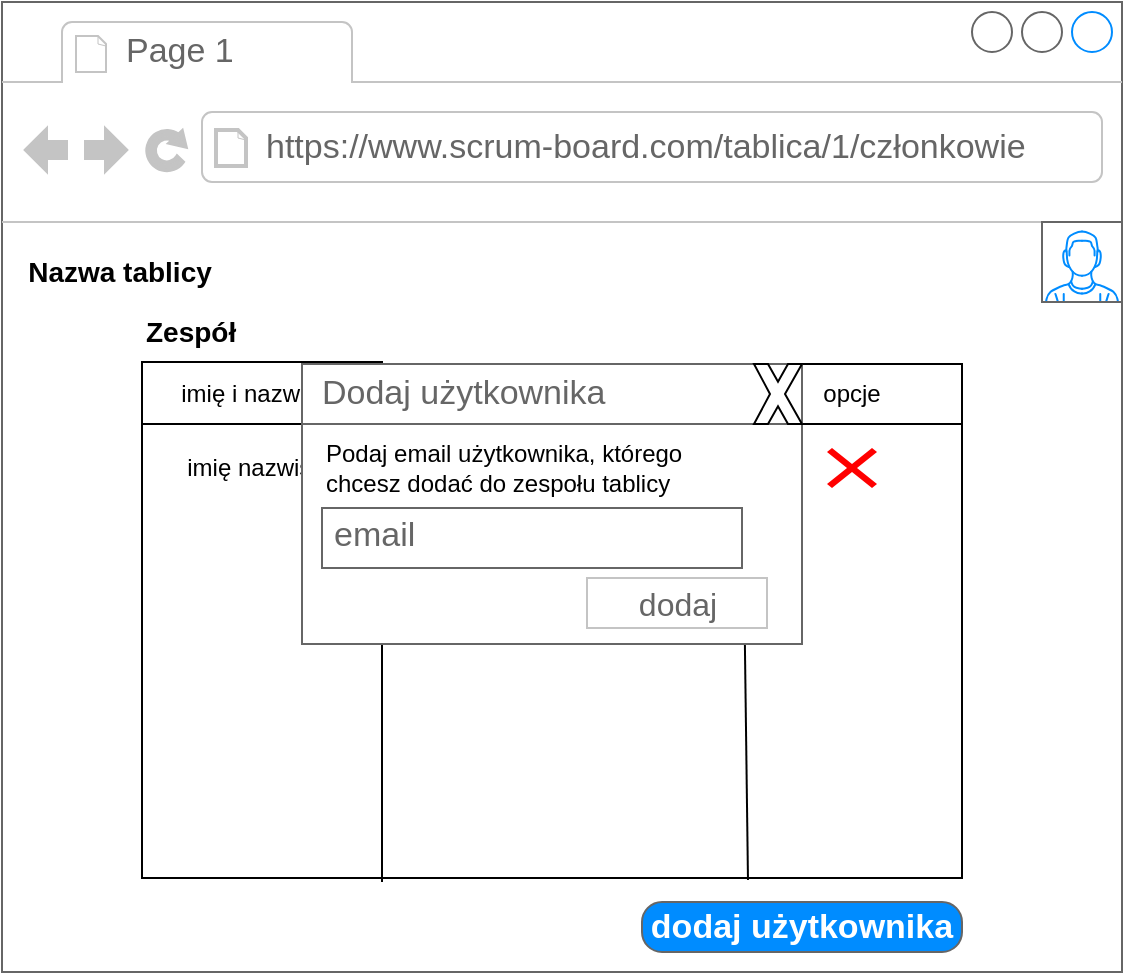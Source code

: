 <mxfile version="24.0.2" type="device" pages="2">
  <diagram name="Strona-1" id="AWiner5oOUAS1Hgjm13_">
    <mxGraphModel dx="841" dy="1627" grid="1" gridSize="10" guides="1" tooltips="1" connect="1" arrows="1" fold="1" page="1" pageScale="1" pageWidth="827" pageHeight="1169" math="0" shadow="0">
      <root>
        <mxCell id="0" />
        <mxCell id="1" parent="0" />
        <mxCell id="_pQWvMxVuppN-Oslcn18-1" value="" style="strokeWidth=1;shadow=0;dashed=0;align=center;html=1;shape=mxgraph.mockup.containers.browserWindow;rSize=0;strokeColor=#666666;strokeColor2=#008cff;strokeColor3=#c4c4c4;mainText=,;recursiveResize=0;" vertex="1" parent="1">
          <mxGeometry x="120" y="-1120" width="560" height="485" as="geometry" />
        </mxCell>
        <mxCell id="_pQWvMxVuppN-Oslcn18-2" value="Page 1" style="strokeWidth=1;shadow=0;dashed=0;align=center;html=1;shape=mxgraph.mockup.containers.anchor;fontSize=17;fontColor=#666666;align=left;whiteSpace=wrap;" vertex="1" parent="_pQWvMxVuppN-Oslcn18-1">
          <mxGeometry x="60" y="12" width="110" height="26" as="geometry" />
        </mxCell>
        <mxCell id="_pQWvMxVuppN-Oslcn18-3" value="https://www.scrum-board.com/tablica/1/członkowie" style="strokeWidth=1;shadow=0;dashed=0;align=center;html=1;shape=mxgraph.mockup.containers.anchor;rSize=0;fontSize=17;fontColor=#666666;align=left;" vertex="1" parent="_pQWvMxVuppN-Oslcn18-1">
          <mxGeometry x="130" y="60" width="250" height="26" as="geometry" />
        </mxCell>
        <mxCell id="_pQWvMxVuppN-Oslcn18-4" value="" style="verticalLabelPosition=bottom;shadow=0;dashed=0;align=center;html=1;verticalAlign=top;strokeWidth=1;shape=mxgraph.mockup.containers.userMale;strokeColor=#666666;strokeColor2=#008cff;" vertex="1" parent="_pQWvMxVuppN-Oslcn18-1">
          <mxGeometry x="520" y="110" width="40" height="40" as="geometry" />
        </mxCell>
        <mxCell id="_pQWvMxVuppN-Oslcn18-5" value="" style="strokeWidth=1;shadow=0;dashed=0;align=center;html=1;shape=mxgraph.mockup.forms.anchor;align=right;spacingRight=2;fontColor=#666666;" vertex="1" parent="_pQWvMxVuppN-Oslcn18-1">
          <mxGeometry x="60" y="200" width="50" height="18" as="geometry" />
        </mxCell>
        <mxCell id="_pQWvMxVuppN-Oslcn18-6" value="" style="strokeWidth=1;shadow=0;dashed=0;align=center;html=1;shape=mxgraph.mockup.forms.anchor;align=right;spacingRight=2;fontColor=#666666;" vertex="1" parent="_pQWvMxVuppN-Oslcn18-1">
          <mxGeometry x="60" y="230" width="50" height="18" as="geometry" />
        </mxCell>
        <mxCell id="_pQWvMxVuppN-Oslcn18-8" value="&lt;font style=&quot;font-size: 14px;&quot;&gt;&lt;b&gt;Nazwa tablicy&lt;/b&gt;&lt;/font&gt;" style="text;html=1;align=center;verticalAlign=middle;whiteSpace=wrap;rounded=0;" vertex="1" parent="_pQWvMxVuppN-Oslcn18-1">
          <mxGeometry x="8" y="120" width="102" height="30" as="geometry" />
        </mxCell>
        <mxCell id="_pQWvMxVuppN-Oslcn18-18" value="" style="rounded=0;whiteSpace=wrap;html=1;" vertex="1" parent="_pQWvMxVuppN-Oslcn18-1">
          <mxGeometry x="70" y="181" width="410" height="257" as="geometry" />
        </mxCell>
        <mxCell id="_pQWvMxVuppN-Oslcn18-19" value="&lt;b&gt;&lt;font style=&quot;font-size: 14px;&quot;&gt;Zespół&lt;/font&gt;&lt;/b&gt;" style="text;html=1;align=left;verticalAlign=middle;whiteSpace=wrap;rounded=0;" vertex="1" parent="_pQWvMxVuppN-Oslcn18-1">
          <mxGeometry x="70" y="150" width="60" height="30" as="geometry" />
        </mxCell>
        <mxCell id="_pQWvMxVuppN-Oslcn18-20" value="imię i nazwisko" style="rounded=0;whiteSpace=wrap;html=1;" vertex="1" parent="_pQWvMxVuppN-Oslcn18-1">
          <mxGeometry x="70" y="180" width="120" height="31" as="geometry" />
        </mxCell>
        <mxCell id="_pQWvMxVuppN-Oslcn18-21" value="email" style="rounded=0;whiteSpace=wrap;html=1;" vertex="1" parent="_pQWvMxVuppN-Oslcn18-1">
          <mxGeometry x="190" y="181" width="180" height="30" as="geometry" />
        </mxCell>
        <mxCell id="_pQWvMxVuppN-Oslcn18-22" value="opcje" style="rounded=0;whiteSpace=wrap;html=1;" vertex="1" parent="_pQWvMxVuppN-Oslcn18-1">
          <mxGeometry x="370" y="181" width="110" height="30" as="geometry" />
        </mxCell>
        <mxCell id="_pQWvMxVuppN-Oslcn18-23" value="" style="endArrow=none;html=1;rounded=0;entryX=0;entryY=1;entryDx=0;entryDy=0;" edge="1" parent="_pQWvMxVuppN-Oslcn18-1" target="_pQWvMxVuppN-Oslcn18-21">
          <mxGeometry width="50" height="50" relative="1" as="geometry">
            <mxPoint x="190" y="440" as="sourcePoint" />
            <mxPoint x="210" y="270" as="targetPoint" />
          </mxGeometry>
        </mxCell>
        <mxCell id="_pQWvMxVuppN-Oslcn18-24" value="" style="endArrow=none;html=1;rounded=0;exitX=1;exitY=1;exitDx=0;exitDy=0;entryX=0.739;entryY=1.004;entryDx=0;entryDy=0;entryPerimeter=0;" edge="1" parent="_pQWvMxVuppN-Oslcn18-1" source="_pQWvMxVuppN-Oslcn18-21" target="_pQWvMxVuppN-Oslcn18-18">
          <mxGeometry width="50" height="50" relative="1" as="geometry">
            <mxPoint x="310" y="360" as="sourcePoint" />
            <mxPoint x="360" y="310" as="targetPoint" />
          </mxGeometry>
        </mxCell>
        <mxCell id="_pQWvMxVuppN-Oslcn18-25" value="imię nazwisko" style="text;html=1;align=center;verticalAlign=middle;whiteSpace=wrap;rounded=0;" vertex="1" parent="_pQWvMxVuppN-Oslcn18-1">
          <mxGeometry x="90" y="218" width="80" height="30" as="geometry" />
        </mxCell>
        <mxCell id="_pQWvMxVuppN-Oslcn18-26" value="email" style="text;html=1;align=center;verticalAlign=middle;whiteSpace=wrap;rounded=0;" vertex="1" parent="_pQWvMxVuppN-Oslcn18-1">
          <mxGeometry x="250" y="223" width="60" height="30" as="geometry" />
        </mxCell>
        <mxCell id="_pQWvMxVuppN-Oslcn18-28" value="" style="shape=mxgraph.mockup.markup.redX;fillColor=#ff0000;html=1;shadow=0;whiteSpace=wrap;strokeColor=none;" vertex="1" parent="_pQWvMxVuppN-Oslcn18-1">
          <mxGeometry x="412.5" y="223" width="25" height="20" as="geometry" />
        </mxCell>
        <mxCell id="_pQWvMxVuppN-Oslcn18-29" value="dodaj użytkownika" style="strokeWidth=1;shadow=0;dashed=0;align=center;html=1;shape=mxgraph.mockup.buttons.button;strokeColor=#666666;fontColor=#ffffff;mainText=;buttonStyle=round;fontSize=17;fontStyle=1;fillColor=#008cff;whiteSpace=wrap;" vertex="1" parent="_pQWvMxVuppN-Oslcn18-1">
          <mxGeometry x="320" y="450" width="160" height="25" as="geometry" />
        </mxCell>
        <mxCell id="6o4bjyLlKsQmx-VZrkM7-1" value="" style="strokeWidth=1;shadow=0;dashed=0;align=center;html=1;shape=mxgraph.mockup.containers.rrect;rSize=0;strokeColor=#666666;fontColor=#666666;fontSize=17;verticalAlign=top;whiteSpace=wrap;fillColor=#ffffff;spacingTop=32;" vertex="1" parent="_pQWvMxVuppN-Oslcn18-1">
          <mxGeometry x="150" y="181" width="250" height="140" as="geometry" />
        </mxCell>
        <mxCell id="6o4bjyLlKsQmx-VZrkM7-2" value="Dodaj użytkownika" style="strokeWidth=1;shadow=0;dashed=0;align=center;html=1;shape=mxgraph.mockup.containers.rrect;rSize=0;fontSize=17;fontColor=#666666;strokeColor=#666666;align=left;spacingLeft=8;fillColor=none;resizeWidth=1;whiteSpace=wrap;" vertex="1" parent="6o4bjyLlKsQmx-VZrkM7-1">
          <mxGeometry width="250" height="30" relative="1" as="geometry" />
        </mxCell>
        <mxCell id="6o4bjyLlKsQmx-VZrkM7-5" value="dodaj" style="strokeWidth=1;shadow=0;dashed=0;align=center;html=1;shape=mxgraph.mockup.containers.rrect;rSize=0;fontSize=16;fontColor=#666666;strokeColor=#c4c4c4;whiteSpace=wrap;fillColor=none;" vertex="1" parent="6o4bjyLlKsQmx-VZrkM7-1">
          <mxGeometry x="0.75" y="1" width="90" height="25" relative="1" as="geometry">
            <mxPoint x="-45" y="-33" as="offset" />
          </mxGeometry>
        </mxCell>
        <mxCell id="6o4bjyLlKsQmx-VZrkM7-6" value="Podaj email użytkownika, którego chcesz dodać do zespołu tablicy" style="text;html=1;align=left;verticalAlign=middle;whiteSpace=wrap;rounded=0;" vertex="1" parent="6o4bjyLlKsQmx-VZrkM7-1">
          <mxGeometry x="10" y="37" width="200" height="30" as="geometry" />
        </mxCell>
        <mxCell id="dx0uvovQMGzdUyrc39Ik-2" value="" style="verticalLabelPosition=bottom;verticalAlign=top;html=1;shape=mxgraph.basic.x" vertex="1" parent="6o4bjyLlKsQmx-VZrkM7-1">
          <mxGeometry x="226" width="24" height="30" as="geometry" />
        </mxCell>
        <mxCell id="dx0uvovQMGzdUyrc39Ik-5" value="email" style="strokeWidth=1;shadow=0;dashed=0;align=center;html=1;shape=mxgraph.mockup.text.textBox;fontColor=#666666;align=left;fontSize=17;spacingLeft=4;spacingTop=-3;whiteSpace=wrap;strokeColor=#666666;mainText=" vertex="1" parent="6o4bjyLlKsQmx-VZrkM7-1">
          <mxGeometry x="10" y="72" width="210" height="30" as="geometry" />
        </mxCell>
      </root>
    </mxGraphModel>
  </diagram>
  <diagram id="fLcif_8BohK0dgldnZe7" name="Strona-2">
    <mxGraphModel dx="1009" dy="550" grid="1" gridSize="10" guides="1" tooltips="1" connect="1" arrows="1" fold="1" page="1" pageScale="1" pageWidth="827" pageHeight="1169" math="0" shadow="0">
      <root>
        <mxCell id="0" />
        <mxCell id="1" parent="0" />
        <mxCell id="6Ro5PVa6fDe5Ohe-M9_j-1" value="" style="strokeWidth=1;shadow=0;dashed=0;align=center;html=1;shape=mxgraph.mockup.containers.browserWindow;rSize=0;strokeColor=#666666;strokeColor2=#008cff;strokeColor3=#c4c4c4;mainText=,;recursiveResize=0;" vertex="1" parent="1">
          <mxGeometry x="134" y="30" width="560" height="485" as="geometry" />
        </mxCell>
        <mxCell id="6Ro5PVa6fDe5Ohe-M9_j-2" value="Page 1" style="strokeWidth=1;shadow=0;dashed=0;align=center;html=1;shape=mxgraph.mockup.containers.anchor;fontSize=17;fontColor=#666666;align=left;whiteSpace=wrap;" vertex="1" parent="6Ro5PVa6fDe5Ohe-M9_j-1">
          <mxGeometry x="60" y="12" width="110" height="26" as="geometry" />
        </mxCell>
        <mxCell id="6Ro5PVa6fDe5Ohe-M9_j-3" value="https://www.scrum-board.com/tablica/1" style="strokeWidth=1;shadow=0;dashed=0;align=center;html=1;shape=mxgraph.mockup.containers.anchor;rSize=0;fontSize=17;fontColor=#666666;align=left;" vertex="1" parent="6Ro5PVa6fDe5Ohe-M9_j-1">
          <mxGeometry x="130" y="60" width="250" height="26" as="geometry" />
        </mxCell>
        <mxCell id="6Ro5PVa6fDe5Ohe-M9_j-4" value="" style="verticalLabelPosition=bottom;shadow=0;dashed=0;align=center;html=1;verticalAlign=top;strokeWidth=1;shape=mxgraph.mockup.containers.userMale;strokeColor=#666666;strokeColor2=#008cff;" vertex="1" parent="6Ro5PVa6fDe5Ohe-M9_j-1">
          <mxGeometry x="520" y="110" width="40" height="40" as="geometry" />
        </mxCell>
        <mxCell id="6Ro5PVa6fDe5Ohe-M9_j-5" value="" style="strokeWidth=1;shadow=0;dashed=0;align=center;html=1;shape=mxgraph.mockup.forms.anchor;align=right;spacingRight=2;fontColor=#666666;" vertex="1" parent="6Ro5PVa6fDe5Ohe-M9_j-1">
          <mxGeometry x="60" y="200" width="50" height="18" as="geometry" />
        </mxCell>
        <mxCell id="6Ro5PVa6fDe5Ohe-M9_j-6" value="" style="strokeWidth=1;shadow=0;dashed=0;align=center;html=1;shape=mxgraph.mockup.forms.anchor;align=right;spacingRight=2;fontColor=#666666;" vertex="1" parent="6Ro5PVa6fDe5Ohe-M9_j-1">
          <mxGeometry x="60" y="230" width="50" height="18" as="geometry" />
        </mxCell>
        <mxCell id="6Ro5PVa6fDe5Ohe-M9_j-7" value="" style="verticalLabelPosition=bottom;shadow=0;dashed=0;align=center;html=1;verticalAlign=top;strokeWidth=1;shape=mxgraph.mockup.misc.help_icon;" vertex="1" parent="6Ro5PVa6fDe5Ohe-M9_j-1">
          <mxGeometry x="6" y="118" width="32" height="32" as="geometry" />
        </mxCell>
        <mxCell id="6Ro5PVa6fDe5Ohe-M9_j-8" value="&lt;font style=&quot;font-size: 14px;&quot;&gt;&lt;b&gt;Nazwa tablicy&lt;/b&gt;&lt;/font&gt;" style="text;html=1;align=center;verticalAlign=middle;whiteSpace=wrap;rounded=0;" vertex="1" parent="6Ro5PVa6fDe5Ohe-M9_j-1">
          <mxGeometry x="38" y="120" width="102" height="30" as="geometry" />
        </mxCell>
        <mxCell id="6Ro5PVa6fDe5Ohe-M9_j-12" value="" style="strokeWidth=1;shadow=0;dashed=0;align=center;html=1;shape=mxgraph.mockup.containers.rrect;rSize=0;strokeColor=#666666;fontColor=#666666;fontSize=17;verticalAlign=top;whiteSpace=wrap;fillColor=#ffffff;spacingTop=32;" vertex="1" parent="6Ro5PVa6fDe5Ohe-M9_j-1">
          <mxGeometry x="155" y="173" width="250" height="140" as="geometry" />
        </mxCell>
        <mxCell id="6Ro5PVa6fDe5Ohe-M9_j-13" value="Tworzenie sekcji" style="strokeWidth=1;shadow=0;dashed=0;align=center;html=1;shape=mxgraph.mockup.containers.rrect;rSize=0;fontSize=17;fontColor=#666666;strokeColor=#666666;align=left;spacingLeft=8;fillColor=none;resizeWidth=1;whiteSpace=wrap;" vertex="1" parent="6Ro5PVa6fDe5Ohe-M9_j-12">
          <mxGeometry width="250" height="30" relative="1" as="geometry" />
        </mxCell>
        <mxCell id="6Ro5PVa6fDe5Ohe-M9_j-16" value="utwórz" style="strokeWidth=1;shadow=0;dashed=0;align=center;html=1;shape=mxgraph.mockup.containers.rrect;rSize=0;fontSize=16;fontColor=#666666;strokeColor=#c4c4c4;whiteSpace=wrap;fillColor=none;" vertex="1" parent="6Ro5PVa6fDe5Ohe-M9_j-12">
          <mxGeometry x="0.75" y="1" width="90" height="25" relative="1" as="geometry">
            <mxPoint x="-45" y="-33" as="offset" />
          </mxGeometry>
        </mxCell>
        <mxCell id="6Ro5PVa6fDe5Ohe-M9_j-17" value="Nazwa" style="text;html=1;align=center;verticalAlign=middle;whiteSpace=wrap;rounded=0;" vertex="1" parent="6Ro5PVa6fDe5Ohe-M9_j-12">
          <mxGeometry x="5" y="55" width="60" height="30" as="geometry" />
        </mxCell>
        <mxCell id="6Ro5PVa6fDe5Ohe-M9_j-18" value="przykładowa nazwa" style="strokeWidth=1;shadow=0;dashed=0;align=center;html=1;shape=mxgraph.mockup.forms.pwField;strokeColor=#999999;mainText=;align=left;fontColor=#666666;fontSize=17;spacingLeft=3;" vertex="1" parent="6Ro5PVa6fDe5Ohe-M9_j-12">
          <mxGeometry x="65" y="55" width="175" height="30" as="geometry" />
        </mxCell>
        <mxCell id="6Ro5PVa6fDe5Ohe-M9_j-20" value="" style="verticalLabelPosition=bottom;verticalAlign=top;html=1;shape=mxgraph.basic.x" vertex="1" parent="6Ro5PVa6fDe5Ohe-M9_j-12">
          <mxGeometry x="226" width="24" height="20" as="geometry" />
        </mxCell>
        <mxCell id="VHgBOdcvr8KjCzx9gJPn-1" value="" style="strokeWidth=1;shadow=0;dashed=0;align=center;html=1;shape=mxgraph.mockup.containers.browserWindow;rSize=0;strokeColor=#666666;strokeColor2=#008cff;strokeColor3=#c4c4c4;mainText=,;recursiveResize=0;" vertex="1" parent="1">
          <mxGeometry x="134" y="540" width="560" height="485" as="geometry" />
        </mxCell>
        <mxCell id="VHgBOdcvr8KjCzx9gJPn-2" value="Page 1" style="strokeWidth=1;shadow=0;dashed=0;align=center;html=1;shape=mxgraph.mockup.containers.anchor;fontSize=17;fontColor=#666666;align=left;whiteSpace=wrap;" vertex="1" parent="VHgBOdcvr8KjCzx9gJPn-1">
          <mxGeometry x="60" y="12" width="110" height="26" as="geometry" />
        </mxCell>
        <mxCell id="VHgBOdcvr8KjCzx9gJPn-3" value="https://www.scrum-board.com/tablica/1" style="strokeWidth=1;shadow=0;dashed=0;align=center;html=1;shape=mxgraph.mockup.containers.anchor;rSize=0;fontSize=17;fontColor=#666666;align=left;" vertex="1" parent="VHgBOdcvr8KjCzx9gJPn-1">
          <mxGeometry x="130" y="60" width="250" height="26" as="geometry" />
        </mxCell>
        <mxCell id="VHgBOdcvr8KjCzx9gJPn-4" value="" style="verticalLabelPosition=bottom;shadow=0;dashed=0;align=center;html=1;verticalAlign=top;strokeWidth=1;shape=mxgraph.mockup.containers.userMale;strokeColor=#666666;strokeColor2=#008cff;" vertex="1" parent="VHgBOdcvr8KjCzx9gJPn-1">
          <mxGeometry x="520" y="110" width="40" height="40" as="geometry" />
        </mxCell>
        <mxCell id="VHgBOdcvr8KjCzx9gJPn-5" value="" style="strokeWidth=1;shadow=0;dashed=0;align=center;html=1;shape=mxgraph.mockup.forms.anchor;align=right;spacingRight=2;fontColor=#666666;" vertex="1" parent="VHgBOdcvr8KjCzx9gJPn-1">
          <mxGeometry x="60" y="200" width="50" height="18" as="geometry" />
        </mxCell>
        <mxCell id="VHgBOdcvr8KjCzx9gJPn-6" value="" style="strokeWidth=1;shadow=0;dashed=0;align=center;html=1;shape=mxgraph.mockup.forms.anchor;align=right;spacingRight=2;fontColor=#666666;" vertex="1" parent="VHgBOdcvr8KjCzx9gJPn-1">
          <mxGeometry x="60" y="230" width="50" height="18" as="geometry" />
        </mxCell>
        <mxCell id="VHgBOdcvr8KjCzx9gJPn-7" value="" style="verticalLabelPosition=bottom;shadow=0;dashed=0;align=center;html=1;verticalAlign=top;strokeWidth=1;shape=mxgraph.mockup.misc.help_icon;" vertex="1" parent="VHgBOdcvr8KjCzx9gJPn-1">
          <mxGeometry x="6" y="118" width="32" height="32" as="geometry" />
        </mxCell>
        <mxCell id="VHgBOdcvr8KjCzx9gJPn-8" value="&lt;font style=&quot;font-size: 14px;&quot;&gt;&lt;b&gt;Nazwa tablicy&lt;/b&gt;&lt;/font&gt;" style="text;html=1;align=center;verticalAlign=middle;whiteSpace=wrap;rounded=0;" vertex="1" parent="VHgBOdcvr8KjCzx9gJPn-1">
          <mxGeometry x="38" y="120" width="102" height="30" as="geometry" />
        </mxCell>
        <mxCell id="VHgBOdcvr8KjCzx9gJPn-9" value="Nazwa sekcji" style="swimlane;whiteSpace=wrap;html=1;" vertex="1" parent="VHgBOdcvr8KjCzx9gJPn-1">
          <mxGeometry x="215" y="200" width="130" height="200" as="geometry" />
        </mxCell>
        <mxCell id="12Rim2TNoNShVMnvjZ4n-1" value="" style="strokeWidth=1;shadow=0;dashed=0;align=center;html=1;shape=mxgraph.mockup.containers.browserWindow;rSize=0;strokeColor=#666666;strokeColor2=#008cff;strokeColor3=#c4c4c4;mainText=,;recursiveResize=0;" vertex="1" parent="1">
          <mxGeometry x="134" y="1050" width="560" height="485" as="geometry" />
        </mxCell>
        <mxCell id="12Rim2TNoNShVMnvjZ4n-2" value="Page 1" style="strokeWidth=1;shadow=0;dashed=0;align=center;html=1;shape=mxgraph.mockup.containers.anchor;fontSize=17;fontColor=#666666;align=left;whiteSpace=wrap;" vertex="1" parent="12Rim2TNoNShVMnvjZ4n-1">
          <mxGeometry x="60" y="12" width="110" height="26" as="geometry" />
        </mxCell>
        <mxCell id="12Rim2TNoNShVMnvjZ4n-3" value="https://www.scrum-board.com/tablica/1" style="strokeWidth=1;shadow=0;dashed=0;align=center;html=1;shape=mxgraph.mockup.containers.anchor;rSize=0;fontSize=17;fontColor=#666666;align=left;" vertex="1" parent="12Rim2TNoNShVMnvjZ4n-1">
          <mxGeometry x="130" y="60" width="250" height="26" as="geometry" />
        </mxCell>
        <mxCell id="12Rim2TNoNShVMnvjZ4n-4" value="" style="verticalLabelPosition=bottom;shadow=0;dashed=0;align=center;html=1;verticalAlign=top;strokeWidth=1;shape=mxgraph.mockup.containers.userMale;strokeColor=#666666;strokeColor2=#008cff;" vertex="1" parent="12Rim2TNoNShVMnvjZ4n-1">
          <mxGeometry x="520" y="110" width="40" height="40" as="geometry" />
        </mxCell>
        <mxCell id="12Rim2TNoNShVMnvjZ4n-5" value="" style="strokeWidth=1;shadow=0;dashed=0;align=center;html=1;shape=mxgraph.mockup.forms.anchor;align=right;spacingRight=2;fontColor=#666666;" vertex="1" parent="12Rim2TNoNShVMnvjZ4n-1">
          <mxGeometry x="60" y="200" width="50" height="18" as="geometry" />
        </mxCell>
        <mxCell id="12Rim2TNoNShVMnvjZ4n-6" value="" style="strokeWidth=1;shadow=0;dashed=0;align=center;html=1;shape=mxgraph.mockup.forms.anchor;align=right;spacingRight=2;fontColor=#666666;" vertex="1" parent="12Rim2TNoNShVMnvjZ4n-1">
          <mxGeometry x="60" y="230" width="50" height="18" as="geometry" />
        </mxCell>
        <mxCell id="12Rim2TNoNShVMnvjZ4n-7" value="" style="verticalLabelPosition=bottom;shadow=0;dashed=0;align=center;html=1;verticalAlign=top;strokeWidth=1;shape=mxgraph.mockup.misc.help_icon;" vertex="1" parent="12Rim2TNoNShVMnvjZ4n-1">
          <mxGeometry x="6" y="118" width="32" height="32" as="geometry" />
        </mxCell>
        <mxCell id="12Rim2TNoNShVMnvjZ4n-8" value="&lt;font style=&quot;font-size: 14px;&quot;&gt;&lt;b&gt;Nazwa tablicy&lt;/b&gt;&lt;/font&gt;" style="text;html=1;align=center;verticalAlign=middle;whiteSpace=wrap;rounded=0;" vertex="1" parent="12Rim2TNoNShVMnvjZ4n-1">
          <mxGeometry x="38" y="120" width="102" height="30" as="geometry" />
        </mxCell>
        <mxCell id="12Rim2TNoNShVMnvjZ4n-9" value="Nazwa sekcji" style="swimlane;whiteSpace=wrap;html=1;" vertex="1" parent="12Rim2TNoNShVMnvjZ4n-1">
          <mxGeometry x="207.5" y="180" width="145" height="230" as="geometry">
            <mxRectangle x="215" y="200" width="110" height="30" as="alternateBounds" />
          </mxGeometry>
        </mxCell>
        <mxCell id="12Rim2TNoNShVMnvjZ4n-10" value="" style="strokeColor=#999999;verticalLabelPosition=bottom;shadow=0;dashed=0;verticalAlign=top;strokeWidth=2;html=1;shape=mxgraph.mockup.misc.editIcon;" vertex="1" parent="12Rim2TNoNShVMnvjZ4n-9">
          <mxGeometry x="115" width="30" height="22" as="geometry" />
        </mxCell>
        <mxCell id="12Rim2TNoNShVMnvjZ4n-11" value="" style="endArrow=none;html=1;rounded=0;" edge="1" parent="12Rim2TNoNShVMnvjZ4n-9">
          <mxGeometry width="50" height="50" relative="1" as="geometry">
            <mxPoint x="130" y="50" as="sourcePoint" />
            <mxPoint x="130" y="30" as="targetPoint" />
          </mxGeometry>
        </mxCell>
        <mxCell id="12Rim2TNoNShVMnvjZ4n-12" value="" style="endArrow=none;html=1;rounded=0;" edge="1" parent="12Rim2TNoNShVMnvjZ4n-9">
          <mxGeometry width="50" height="50" relative="1" as="geometry">
            <mxPoint x="140" y="40" as="sourcePoint" />
            <mxPoint x="120" y="40" as="targetPoint" />
          </mxGeometry>
        </mxCell>
        <mxCell id="12Rim2TNoNShVMnvjZ4n-13" value="" style="endArrow=none;html=1;rounded=0;" edge="1" parent="12Rim2TNoNShVMnvjZ4n-1">
          <mxGeometry width="50" height="50" relative="1" as="geometry">
            <mxPoint x="380" y="305" as="sourcePoint" />
            <mxPoint x="380" y="285" as="targetPoint" />
          </mxGeometry>
        </mxCell>
        <mxCell id="12Rim2TNoNShVMnvjZ4n-14" value="" style="endArrow=none;html=1;rounded=0;" edge="1" parent="12Rim2TNoNShVMnvjZ4n-1">
          <mxGeometry width="50" height="50" relative="1" as="geometry">
            <mxPoint x="390" y="295" as="sourcePoint" />
            <mxPoint x="370" y="295" as="targetPoint" />
          </mxGeometry>
        </mxCell>
        <mxCell id="12Rim2TNoNShVMnvjZ4n-15" value="&lt;font style=&quot;font-size: 9px;&quot;&gt;dodaj nową sekcję&lt;/font&gt;" style="text;html=1;align=center;verticalAlign=middle;whiteSpace=wrap;rounded=0;strokeWidth=1;" vertex="1" parent="12Rim2TNoNShVMnvjZ4n-1">
          <mxGeometry x="353" y="310" width="57" height="30" as="geometry" />
        </mxCell>
        <mxCell id="0KPcROpQQyLLNyKI4xY6-1" value="" style="strokeWidth=1;shadow=0;dashed=0;align=center;html=1;shape=mxgraph.mockup.containers.browserWindow;rSize=0;strokeColor=#666666;strokeColor2=#008cff;strokeColor3=#c4c4c4;mainText=,;recursiveResize=0;" vertex="1" parent="1">
          <mxGeometry x="134" y="1560" width="560" height="530" as="geometry" />
        </mxCell>
        <mxCell id="0KPcROpQQyLLNyKI4xY6-2" value="Page 1" style="strokeWidth=1;shadow=0;dashed=0;align=center;html=1;shape=mxgraph.mockup.containers.anchor;fontSize=17;fontColor=#666666;align=left;whiteSpace=wrap;" vertex="1" parent="0KPcROpQQyLLNyKI4xY6-1">
          <mxGeometry x="60" y="12" width="110" height="26" as="geometry" />
        </mxCell>
        <mxCell id="0KPcROpQQyLLNyKI4xY6-3" value="https://www.scrum-board.com/tablica/1" style="strokeWidth=1;shadow=0;dashed=0;align=center;html=1;shape=mxgraph.mockup.containers.anchor;rSize=0;fontSize=17;fontColor=#666666;align=left;" vertex="1" parent="0KPcROpQQyLLNyKI4xY6-1">
          <mxGeometry x="130" y="60" width="250" height="26" as="geometry" />
        </mxCell>
        <mxCell id="0KPcROpQQyLLNyKI4xY6-4" value="" style="verticalLabelPosition=bottom;shadow=0;dashed=0;align=center;html=1;verticalAlign=top;strokeWidth=1;shape=mxgraph.mockup.containers.userMale;strokeColor=#666666;strokeColor2=#008cff;" vertex="1" parent="0KPcROpQQyLLNyKI4xY6-1">
          <mxGeometry x="520" y="110" width="40" height="40" as="geometry" />
        </mxCell>
        <mxCell id="0KPcROpQQyLLNyKI4xY6-5" value="" style="strokeWidth=1;shadow=0;dashed=0;align=center;html=1;shape=mxgraph.mockup.forms.anchor;align=right;spacingRight=2;fontColor=#666666;" vertex="1" parent="0KPcROpQQyLLNyKI4xY6-1">
          <mxGeometry x="60" y="200" width="50" height="18" as="geometry" />
        </mxCell>
        <mxCell id="0KPcROpQQyLLNyKI4xY6-6" value="" style="strokeWidth=1;shadow=0;dashed=0;align=center;html=1;shape=mxgraph.mockup.forms.anchor;align=right;spacingRight=2;fontColor=#666666;" vertex="1" parent="0KPcROpQQyLLNyKI4xY6-1">
          <mxGeometry x="60" y="230" width="50" height="18" as="geometry" />
        </mxCell>
        <mxCell id="0KPcROpQQyLLNyKI4xY6-7" value="" style="verticalLabelPosition=bottom;shadow=0;dashed=0;align=center;html=1;verticalAlign=top;strokeWidth=1;shape=mxgraph.mockup.misc.help_icon;" vertex="1" parent="0KPcROpQQyLLNyKI4xY6-1">
          <mxGeometry x="6" y="118" width="32" height="32" as="geometry" />
        </mxCell>
        <mxCell id="0KPcROpQQyLLNyKI4xY6-8" value="&lt;font style=&quot;font-size: 14px;&quot;&gt;&lt;b&gt;Nazwa tablicy&lt;/b&gt;&lt;/font&gt;" style="text;html=1;align=center;verticalAlign=middle;whiteSpace=wrap;rounded=0;" vertex="1" parent="0KPcROpQQyLLNyKI4xY6-1">
          <mxGeometry x="38" y="120" width="102" height="30" as="geometry" />
        </mxCell>
        <mxCell id="0KPcROpQQyLLNyKI4xY6-9" value="Nazwa sekcji" style="swimlane;whiteSpace=wrap;html=1;" vertex="1" parent="0KPcROpQQyLLNyKI4xY6-1">
          <mxGeometry x="207.5" y="180" width="145" height="230" as="geometry">
            <mxRectangle x="215" y="200" width="110" height="30" as="alternateBounds" />
          </mxGeometry>
        </mxCell>
        <mxCell id="0KPcROpQQyLLNyKI4xY6-10" value="" style="strokeColor=#999999;verticalLabelPosition=bottom;shadow=0;dashed=0;verticalAlign=top;strokeWidth=2;html=1;shape=mxgraph.mockup.misc.editIcon;" vertex="1" parent="0KPcROpQQyLLNyKI4xY6-9">
          <mxGeometry x="115" width="30" height="22" as="geometry" />
        </mxCell>
        <mxCell id="0KPcROpQQyLLNyKI4xY6-11" value="" style="endArrow=none;html=1;rounded=0;" edge="1" parent="0KPcROpQQyLLNyKI4xY6-9">
          <mxGeometry width="50" height="50" relative="1" as="geometry">
            <mxPoint x="130" y="50" as="sourcePoint" />
            <mxPoint x="130" y="30" as="targetPoint" />
          </mxGeometry>
        </mxCell>
        <mxCell id="0KPcROpQQyLLNyKI4xY6-12" value="" style="endArrow=none;html=1;rounded=0;" edge="1" parent="0KPcROpQQyLLNyKI4xY6-9">
          <mxGeometry width="50" height="50" relative="1" as="geometry">
            <mxPoint x="140" y="40" as="sourcePoint" />
            <mxPoint x="120" y="40" as="targetPoint" />
          </mxGeometry>
        </mxCell>
        <mxCell id="0KPcROpQQyLLNyKI4xY6-13" value="" style="endArrow=none;html=1;rounded=0;" edge="1" parent="0KPcROpQQyLLNyKI4xY6-1">
          <mxGeometry width="50" height="50" relative="1" as="geometry">
            <mxPoint x="380" y="305" as="sourcePoint" />
            <mxPoint x="380" y="285" as="targetPoint" />
          </mxGeometry>
        </mxCell>
        <mxCell id="0KPcROpQQyLLNyKI4xY6-14" value="" style="endArrow=none;html=1;rounded=0;" edge="1" parent="0KPcROpQQyLLNyKI4xY6-1">
          <mxGeometry width="50" height="50" relative="1" as="geometry">
            <mxPoint x="390" y="295" as="sourcePoint" />
            <mxPoint x="370" y="295" as="targetPoint" />
          </mxGeometry>
        </mxCell>
        <mxCell id="0KPcROpQQyLLNyKI4xY6-15" value="&lt;font style=&quot;font-size: 9px;&quot;&gt;dodaj nową sekcję&lt;/font&gt;" style="text;html=1;align=center;verticalAlign=middle;whiteSpace=wrap;rounded=0;strokeWidth=1;" vertex="1" parent="0KPcROpQQyLLNyKI4xY6-1">
          <mxGeometry x="353" y="310" width="57" height="30" as="geometry" />
        </mxCell>
        <mxCell id="0KPcROpQQyLLNyKI4xY6-16" value="" style="strokeWidth=1;shadow=0;dashed=0;align=center;html=1;shape=mxgraph.mockup.containers.rrect;rSize=0;strokeColor=#666666;fontColor=#666666;fontSize=17;verticalAlign=top;whiteSpace=wrap;fillColor=#ffffff;spacingTop=32;" vertex="1" parent="0KPcROpQQyLLNyKI4xY6-1">
          <mxGeometry x="80" y="160" width="430" height="320" as="geometry" />
        </mxCell>
        <mxCell id="0KPcROpQQyLLNyKI4xY6-17" value="Tworzenie zadania" style="strokeWidth=1;shadow=0;dashed=0;align=center;html=1;shape=mxgraph.mockup.containers.rrect;rSize=0;fontSize=17;fontColor=#666666;strokeColor=#666666;align=left;spacingLeft=8;fillColor=none;resizeWidth=1;whiteSpace=wrap;" vertex="1" parent="0KPcROpQQyLLNyKI4xY6-16">
          <mxGeometry width="430" height="30" relative="1" as="geometry" />
        </mxCell>
        <mxCell id="0KPcROpQQyLLNyKI4xY6-18" value="utwórz" style="strokeWidth=1;shadow=0;dashed=0;align=center;html=1;shape=mxgraph.mockup.containers.rrect;rSize=0;fontSize=16;fontColor=#666666;strokeColor=#c4c4c4;whiteSpace=wrap;fillColor=none;" vertex="1" parent="0KPcROpQQyLLNyKI4xY6-16">
          <mxGeometry x="0.75" y="1" width="90" height="25" relative="1" as="geometry">
            <mxPoint x="8" y="-33" as="offset" />
          </mxGeometry>
        </mxCell>
        <mxCell id="0KPcROpQQyLLNyKI4xY6-19" value="" style="verticalLabelPosition=bottom;verticalAlign=top;html=1;shape=mxgraph.basic.x" vertex="1" parent="0KPcROpQQyLLNyKI4xY6-16">
          <mxGeometry x="406" width="24" height="30" as="geometry" />
        </mxCell>
        <mxCell id="0KPcROpQQyLLNyKI4xY6-20" value="nazwa zadania" style="strokeWidth=1;shadow=0;dashed=0;align=center;html=1;shape=mxgraph.mockup.text.textBox;fontColor=#666666;align=left;fontSize=17;spacingLeft=4;spacingTop=-3;whiteSpace=wrap;strokeColor=#666666;mainText=" vertex="1" parent="0KPcROpQQyLLNyKI4xY6-16">
          <mxGeometry x="93" y="74.8" width="317" height="32.8" as="geometry" />
        </mxCell>
        <mxCell id="0KPcROpQQyLLNyKI4xY6-21" value="Nazwa" style="text;html=1;align=center;verticalAlign=middle;whiteSpace=wrap;rounded=0;" vertex="1" parent="0KPcROpQQyLLNyKI4xY6-16">
          <mxGeometry x="30" y="67.2" width="60" height="48.0" as="geometry" />
        </mxCell>
        <mxCell id="0KPcROpQQyLLNyKI4xY6-22" value="Opis" style="text;html=1;align=center;verticalAlign=middle;whiteSpace=wrap;rounded=0;" vertex="1" parent="0KPcROpQQyLLNyKI4xY6-16">
          <mxGeometry x="33" y="128.0" width="60" height="48.0" as="geometry" />
        </mxCell>
        <mxCell id="0KPcROpQQyLLNyKI4xY6-23" value="opis" style="strokeWidth=1;shadow=0;dashed=0;align=center;html=1;shape=mxgraph.mockup.text.textBox;fontColor=#666666;align=left;fontSize=17;spacingLeft=4;spacingTop=-3;whiteSpace=wrap;strokeColor=#666666;mainText=" vertex="1" parent="0KPcROpQQyLLNyKI4xY6-16">
          <mxGeometry x="93" y="128.0" width="317" height="80.0" as="geometry" />
        </mxCell>
        <mxCell id="0KPcROpQQyLLNyKI4xY6-24" value="" style="strokeWidth=1;shadow=0;dashed=0;align=center;html=1;shape=mxgraph.mockup.forms.rrect;rSize=5;strokeColor=#999999;fillColor=#ffffff;" vertex="1" parent="0KPcROpQQyLLNyKI4xY6-16">
          <mxGeometry x="93" y="218.18" width="217" height="77.21" as="geometry" />
        </mxCell>
        <mxCell id="0KPcROpQQyLLNyKI4xY6-25" value="October 2014" style="strokeWidth=1;shadow=0;dashed=0;align=center;html=1;shape=mxgraph.mockup.forms.anchor;fontColor=#999999;" vertex="1" parent="0KPcROpQQyLLNyKI4xY6-24">
          <mxGeometry x="40.688" y="3.53" width="135.625" height="8.824" as="geometry" />
        </mxCell>
        <mxCell id="0KPcROpQQyLLNyKI4xY6-26" value="&lt;" style="strokeWidth=1;shadow=0;dashed=0;align=center;html=1;shape=mxgraph.mockup.forms.rrect;rSize=4;strokeColor=#999999;fontColor=#008cff;fontSize=19;fontStyle=1;" vertex="1" parent="0KPcROpQQyLLNyKI4xY6-24">
          <mxGeometry x="10.85" y="3.53" width="33.906" height="8.824" as="geometry" />
        </mxCell>
        <mxCell id="0KPcROpQQyLLNyKI4xY6-27" value="&gt;" style="strokeWidth=1;shadow=0;dashed=0;align=center;html=1;shape=mxgraph.mockup.forms.rrect;rSize=4;strokeColor=#999999;fontColor=#008cff;fontSize=19;fontStyle=1;" vertex="1" parent="0KPcROpQQyLLNyKI4xY6-24">
          <mxGeometry x="172.244" y="3.53" width="33.906" height="8.824" as="geometry" />
        </mxCell>
        <mxCell id="0KPcROpQQyLLNyKI4xY6-28" value="Mo" style="strokeWidth=1;shadow=0;dashed=0;align=center;html=1;shape=mxgraph.mockup.forms.anchor;fontColor=#999999;" vertex="1" parent="0KPcROpQQyLLNyKI4xY6-24">
          <mxGeometry x="13.563" y="12.354" width="27.125" height="8.824" as="geometry" />
        </mxCell>
        <mxCell id="0KPcROpQQyLLNyKI4xY6-29" value="Tu" style="strokeWidth=1;shadow=0;dashed=0;align=center;html=1;shape=mxgraph.mockup.forms.anchor;fontColor=#999999;" vertex="1" parent="0KPcROpQQyLLNyKI4xY6-24">
          <mxGeometry x="40.688" y="12.354" width="27.125" height="8.824" as="geometry" />
        </mxCell>
        <mxCell id="0KPcROpQQyLLNyKI4xY6-30" value="We" style="strokeWidth=1;shadow=0;dashed=0;align=center;html=1;shape=mxgraph.mockup.forms.anchor;fontColor=#999999;" vertex="1" parent="0KPcROpQQyLLNyKI4xY6-24">
          <mxGeometry x="67.812" y="12.354" width="27.125" height="8.824" as="geometry" />
        </mxCell>
        <mxCell id="0KPcROpQQyLLNyKI4xY6-31" value="Th" style="strokeWidth=1;shadow=0;dashed=0;align=center;html=1;shape=mxgraph.mockup.forms.anchor;fontColor=#999999;" vertex="1" parent="0KPcROpQQyLLNyKI4xY6-24">
          <mxGeometry x="94.938" y="12.354" width="27.125" height="8.824" as="geometry" />
        </mxCell>
        <mxCell id="0KPcROpQQyLLNyKI4xY6-32" value="Fr" style="strokeWidth=1;shadow=0;dashed=0;align=center;html=1;shape=mxgraph.mockup.forms.anchor;fontColor=#999999;" vertex="1" parent="0KPcROpQQyLLNyKI4xY6-24">
          <mxGeometry x="122.063" y="12.354" width="27.125" height="8.824" as="geometry" />
        </mxCell>
        <mxCell id="0KPcROpQQyLLNyKI4xY6-33" value="Sa" style="strokeWidth=1;shadow=0;dashed=0;align=center;html=1;shape=mxgraph.mockup.forms.anchor;fontColor=#999999;" vertex="1" parent="0KPcROpQQyLLNyKI4xY6-24">
          <mxGeometry x="149.188" y="12.354" width="27.125" height="8.824" as="geometry" />
        </mxCell>
        <mxCell id="0KPcROpQQyLLNyKI4xY6-34" value="Su" style="strokeWidth=1;shadow=0;dashed=0;align=center;html=1;shape=mxgraph.mockup.forms.anchor;fontColor=#999999;" vertex="1" parent="0KPcROpQQyLLNyKI4xY6-24">
          <mxGeometry x="176.313" y="12.354" width="27.125" height="8.824" as="geometry" />
        </mxCell>
        <mxCell id="0KPcROpQQyLLNyKI4xY6-35" value="1" style="strokeWidth=1;shadow=0;dashed=0;align=center;html=1;shape=mxgraph.mockup.forms.rrect;rSize=0;strokeColor=#999999;fontColor=#999999;" vertex="1" parent="0KPcROpQQyLLNyKI4xY6-24">
          <mxGeometry x="13.563" y="21.178" width="27.125" height="8.824" as="geometry" />
        </mxCell>
        <mxCell id="0KPcROpQQyLLNyKI4xY6-36" value="2" style="strokeWidth=1;shadow=0;dashed=0;align=center;html=1;shape=mxgraph.mockup.forms.rrect;rSize=0;strokeColor=#999999;fontColor=#999999;" vertex="1" parent="0KPcROpQQyLLNyKI4xY6-24">
          <mxGeometry x="40.688" y="21.178" width="27.125" height="8.824" as="geometry" />
        </mxCell>
        <mxCell id="0KPcROpQQyLLNyKI4xY6-37" value="3" style="strokeWidth=1;shadow=0;dashed=0;align=center;html=1;shape=mxgraph.mockup.forms.rrect;rSize=0;strokeColor=#999999;fontColor=#999999;" vertex="1" parent="0KPcROpQQyLLNyKI4xY6-24">
          <mxGeometry x="67.812" y="21.178" width="27.125" height="8.824" as="geometry" />
        </mxCell>
        <mxCell id="0KPcROpQQyLLNyKI4xY6-38" value="4" style="strokeWidth=1;shadow=0;dashed=0;align=center;html=1;shape=mxgraph.mockup.forms.rrect;rSize=0;strokeColor=#999999;fontColor=#999999;" vertex="1" parent="0KPcROpQQyLLNyKI4xY6-24">
          <mxGeometry x="94.938" y="21.178" width="27.125" height="8.824" as="geometry" />
        </mxCell>
        <mxCell id="0KPcROpQQyLLNyKI4xY6-39" value="5" style="strokeWidth=1;shadow=0;dashed=0;align=center;html=1;shape=mxgraph.mockup.forms.rrect;rSize=0;strokeColor=#999999;fontColor=#999999;" vertex="1" parent="0KPcROpQQyLLNyKI4xY6-24">
          <mxGeometry x="122.063" y="21.178" width="27.125" height="8.824" as="geometry" />
        </mxCell>
        <mxCell id="0KPcROpQQyLLNyKI4xY6-40" value="6" style="strokeWidth=1;shadow=0;dashed=0;align=center;html=1;shape=mxgraph.mockup.forms.rrect;rSize=0;strokeColor=#999999;fontColor=#999999;" vertex="1" parent="0KPcROpQQyLLNyKI4xY6-24">
          <mxGeometry x="149.188" y="21.178" width="27.125" height="8.824" as="geometry" />
        </mxCell>
        <mxCell id="0KPcROpQQyLLNyKI4xY6-41" value="7" style="strokeWidth=1;shadow=0;dashed=0;align=center;html=1;shape=mxgraph.mockup.forms.rrect;rSize=0;strokeColor=#999999;fontColor=#999999;" vertex="1" parent="0KPcROpQQyLLNyKI4xY6-24">
          <mxGeometry x="176.313" y="21.178" width="27.125" height="8.824" as="geometry" />
        </mxCell>
        <mxCell id="0KPcROpQQyLLNyKI4xY6-42" value="8" style="strokeWidth=1;shadow=0;dashed=0;align=center;html=1;shape=mxgraph.mockup.forms.rrect;rSize=0;strokeColor=#999999;fontColor=#999999;" vertex="1" parent="0KPcROpQQyLLNyKI4xY6-24">
          <mxGeometry x="13.563" y="30.002" width="27.125" height="8.824" as="geometry" />
        </mxCell>
        <mxCell id="0KPcROpQQyLLNyKI4xY6-43" value="9" style="strokeWidth=1;shadow=0;dashed=0;align=center;html=1;shape=mxgraph.mockup.forms.rrect;rSize=0;strokeColor=#999999;fontColor=#999999;" vertex="1" parent="0KPcROpQQyLLNyKI4xY6-24">
          <mxGeometry x="40.688" y="30.002" width="27.125" height="8.824" as="geometry" />
        </mxCell>
        <mxCell id="0KPcROpQQyLLNyKI4xY6-44" value="10" style="strokeWidth=1;shadow=0;dashed=0;align=center;html=1;shape=mxgraph.mockup.forms.rrect;rSize=0;strokeColor=#999999;fontColor=#999999;" vertex="1" parent="0KPcROpQQyLLNyKI4xY6-24">
          <mxGeometry x="67.812" y="30.002" width="27.125" height="8.824" as="geometry" />
        </mxCell>
        <mxCell id="0KPcROpQQyLLNyKI4xY6-45" value="11" style="strokeWidth=1;shadow=0;dashed=0;align=center;html=1;shape=mxgraph.mockup.forms.rrect;rSize=0;strokeColor=#999999;fontColor=#999999;" vertex="1" parent="0KPcROpQQyLLNyKI4xY6-24">
          <mxGeometry x="94.938" y="30.002" width="27.125" height="8.824" as="geometry" />
        </mxCell>
        <mxCell id="0KPcROpQQyLLNyKI4xY6-46" value="12" style="strokeWidth=1;shadow=0;dashed=0;align=center;html=1;shape=mxgraph.mockup.forms.rrect;rSize=0;strokeColor=#999999;fontColor=#999999;" vertex="1" parent="0KPcROpQQyLLNyKI4xY6-24">
          <mxGeometry x="122.063" y="30.002" width="27.125" height="8.824" as="geometry" />
        </mxCell>
        <mxCell id="0KPcROpQQyLLNyKI4xY6-47" value="13" style="strokeWidth=1;shadow=0;dashed=0;align=center;html=1;shape=mxgraph.mockup.forms.rrect;rSize=0;strokeColor=#999999;fontColor=#999999;" vertex="1" parent="0KPcROpQQyLLNyKI4xY6-24">
          <mxGeometry x="149.188" y="30.002" width="27.125" height="8.824" as="geometry" />
        </mxCell>
        <mxCell id="0KPcROpQQyLLNyKI4xY6-48" value="14" style="strokeWidth=1;shadow=0;dashed=0;align=center;html=1;shape=mxgraph.mockup.forms.rrect;rSize=0;strokeColor=#999999;fontColor=#999999;" vertex="1" parent="0KPcROpQQyLLNyKI4xY6-24">
          <mxGeometry x="176.313" y="30.002" width="27.125" height="8.824" as="geometry" />
        </mxCell>
        <mxCell id="0KPcROpQQyLLNyKI4xY6-49" value="15" style="strokeWidth=1;shadow=0;dashed=0;align=center;html=1;shape=mxgraph.mockup.forms.rrect;rSize=0;strokeColor=#999999;fontColor=#999999;" vertex="1" parent="0KPcROpQQyLLNyKI4xY6-24">
          <mxGeometry x="13.563" y="38.826" width="27.125" height="8.824" as="geometry" />
        </mxCell>
        <mxCell id="0KPcROpQQyLLNyKI4xY6-50" value="16" style="strokeWidth=1;shadow=0;dashed=0;align=center;html=1;shape=mxgraph.mockup.forms.rrect;rSize=0;strokeColor=#999999;fontColor=#999999;" vertex="1" parent="0KPcROpQQyLLNyKI4xY6-24">
          <mxGeometry x="40.688" y="38.826" width="27.125" height="8.824" as="geometry" />
        </mxCell>
        <mxCell id="0KPcROpQQyLLNyKI4xY6-51" value="17" style="strokeWidth=1;shadow=0;dashed=0;align=center;html=1;shape=mxgraph.mockup.forms.rrect;rSize=0;strokeColor=#999999;fontColor=#999999;" vertex="1" parent="0KPcROpQQyLLNyKI4xY6-24">
          <mxGeometry x="67.812" y="38.826" width="27.125" height="8.824" as="geometry" />
        </mxCell>
        <mxCell id="0KPcROpQQyLLNyKI4xY6-52" value="18" style="strokeWidth=1;shadow=0;dashed=0;align=center;html=1;shape=mxgraph.mockup.forms.rrect;rSize=0;strokeColor=#999999;fontColor=#999999;" vertex="1" parent="0KPcROpQQyLLNyKI4xY6-24">
          <mxGeometry x="94.938" y="38.826" width="27.125" height="8.824" as="geometry" />
        </mxCell>
        <mxCell id="0KPcROpQQyLLNyKI4xY6-53" value="19" style="strokeWidth=1;shadow=0;dashed=0;align=center;html=1;shape=mxgraph.mockup.forms.rrect;rSize=0;strokeColor=#999999;fontColor=#999999;" vertex="1" parent="0KPcROpQQyLLNyKI4xY6-24">
          <mxGeometry x="122.063" y="38.826" width="27.125" height="8.824" as="geometry" />
        </mxCell>
        <mxCell id="0KPcROpQQyLLNyKI4xY6-54" value="20" style="strokeWidth=1;shadow=0;dashed=0;align=center;html=1;shape=mxgraph.mockup.forms.rrect;rSize=0;strokeColor=#999999;fontColor=#999999;" vertex="1" parent="0KPcROpQQyLLNyKI4xY6-24">
          <mxGeometry x="149.188" y="38.826" width="27.125" height="8.824" as="geometry" />
        </mxCell>
        <mxCell id="0KPcROpQQyLLNyKI4xY6-55" value="21" style="strokeWidth=1;shadow=0;dashed=0;align=center;html=1;shape=mxgraph.mockup.forms.rrect;rSize=0;strokeColor=#999999;fontColor=#999999;" vertex="1" parent="0KPcROpQQyLLNyKI4xY6-24">
          <mxGeometry x="176.313" y="38.826" width="27.125" height="8.824" as="geometry" />
        </mxCell>
        <mxCell id="0KPcROpQQyLLNyKI4xY6-56" value="22" style="strokeWidth=1;shadow=0;dashed=0;align=center;html=1;shape=mxgraph.mockup.forms.rrect;rSize=0;strokeColor=#999999;fontColor=#999999;" vertex="1" parent="0KPcROpQQyLLNyKI4xY6-24">
          <mxGeometry x="13.563" y="47.65" width="27.125" height="8.824" as="geometry" />
        </mxCell>
        <mxCell id="0KPcROpQQyLLNyKI4xY6-57" value="23" style="strokeWidth=1;shadow=0;dashed=0;align=center;html=1;shape=mxgraph.mockup.forms.rrect;rSize=0;strokeColor=#999999;fontColor=#999999;" vertex="1" parent="0KPcROpQQyLLNyKI4xY6-24">
          <mxGeometry x="40.688" y="47.65" width="27.125" height="8.824" as="geometry" />
        </mxCell>
        <mxCell id="0KPcROpQQyLLNyKI4xY6-58" value="25" style="strokeWidth=1;shadow=0;dashed=0;align=center;html=1;shape=mxgraph.mockup.forms.rrect;rSize=0;strokeColor=#999999;fontColor=#999999;" vertex="1" parent="0KPcROpQQyLLNyKI4xY6-24">
          <mxGeometry x="94.938" y="47.65" width="27.125" height="8.824" as="geometry" />
        </mxCell>
        <mxCell id="0KPcROpQQyLLNyKI4xY6-59" value="26" style="strokeWidth=1;shadow=0;dashed=0;align=center;html=1;shape=mxgraph.mockup.forms.rrect;rSize=0;strokeColor=#999999;fontColor=#999999;" vertex="1" parent="0KPcROpQQyLLNyKI4xY6-24">
          <mxGeometry x="122.063" y="47.65" width="27.125" height="8.824" as="geometry" />
        </mxCell>
        <mxCell id="0KPcROpQQyLLNyKI4xY6-60" value="27" style="strokeWidth=1;shadow=0;dashed=0;align=center;html=1;shape=mxgraph.mockup.forms.rrect;rSize=0;strokeColor=#999999;fontColor=#999999;" vertex="1" parent="0KPcROpQQyLLNyKI4xY6-24">
          <mxGeometry x="149.188" y="47.65" width="27.125" height="8.824" as="geometry" />
        </mxCell>
        <mxCell id="0KPcROpQQyLLNyKI4xY6-61" value="28" style="strokeWidth=1;shadow=0;dashed=0;align=center;html=1;shape=mxgraph.mockup.forms.rrect;rSize=0;strokeColor=#999999;fontColor=#999999;" vertex="1" parent="0KPcROpQQyLLNyKI4xY6-24">
          <mxGeometry x="176.313" y="47.65" width="27.125" height="8.824" as="geometry" />
        </mxCell>
        <mxCell id="0KPcROpQQyLLNyKI4xY6-62" value="29" style="strokeWidth=1;shadow=0;dashed=0;align=center;html=1;shape=mxgraph.mockup.forms.rrect;rSize=0;strokeColor=#999999;fontColor=#999999;" vertex="1" parent="0KPcROpQQyLLNyKI4xY6-24">
          <mxGeometry x="13.563" y="56.474" width="27.125" height="8.824" as="geometry" />
        </mxCell>
        <mxCell id="0KPcROpQQyLLNyKI4xY6-63" value="30" style="strokeWidth=1;shadow=0;dashed=0;align=center;html=1;shape=mxgraph.mockup.forms.rrect;rSize=0;strokeColor=#999999;fontColor=#999999;" vertex="1" parent="0KPcROpQQyLLNyKI4xY6-24">
          <mxGeometry x="40.688" y="56.474" width="27.125" height="8.824" as="geometry" />
        </mxCell>
        <mxCell id="0KPcROpQQyLLNyKI4xY6-64" value="31" style="strokeWidth=1;shadow=0;dashed=0;align=center;html=1;shape=mxgraph.mockup.forms.rrect;rSize=0;strokeColor=#999999;fontColor=#999999;" vertex="1" parent="0KPcROpQQyLLNyKI4xY6-24">
          <mxGeometry x="67.812" y="56.474" width="27.125" height="8.824" as="geometry" />
        </mxCell>
        <mxCell id="0KPcROpQQyLLNyKI4xY6-65" value="1" style="strokeWidth=1;shadow=0;dashed=0;align=center;html=1;shape=mxgraph.mockup.forms.rrect;rSize=0;strokeColor=#999999;fontColor=#999999;fillColor=#ddeeff;" vertex="1" parent="0KPcROpQQyLLNyKI4xY6-24">
          <mxGeometry x="94.938" y="56.474" width="27.125" height="8.824" as="geometry" />
        </mxCell>
        <mxCell id="0KPcROpQQyLLNyKI4xY6-66" value="2" style="strokeWidth=1;shadow=0;dashed=0;align=center;html=1;shape=mxgraph.mockup.forms.rrect;rSize=0;strokeColor=#999999;fontColor=#999999;fillColor=#ddeeff;" vertex="1" parent="0KPcROpQQyLLNyKI4xY6-24">
          <mxGeometry x="122.063" y="56.474" width="27.125" height="8.824" as="geometry" />
        </mxCell>
        <mxCell id="0KPcROpQQyLLNyKI4xY6-67" value="3" style="strokeWidth=1;shadow=0;dashed=0;align=center;html=1;shape=mxgraph.mockup.forms.rrect;rSize=0;strokeColor=#999999;fontColor=#999999;fillColor=#ddeeff;" vertex="1" parent="0KPcROpQQyLLNyKI4xY6-24">
          <mxGeometry x="149.188" y="56.474" width="27.125" height="8.824" as="geometry" />
        </mxCell>
        <mxCell id="0KPcROpQQyLLNyKI4xY6-68" value="4" style="strokeWidth=1;shadow=0;dashed=0;align=center;html=1;shape=mxgraph.mockup.forms.rrect;rSize=0;strokeColor=#999999;fontColor=#999999;fillColor=#ddeeff;" vertex="1" parent="0KPcROpQQyLLNyKI4xY6-24">
          <mxGeometry x="176.313" y="56.474" width="27.125" height="8.824" as="geometry" />
        </mxCell>
        <mxCell id="0KPcROpQQyLLNyKI4xY6-69" value="5" style="strokeWidth=1;shadow=0;dashed=0;align=center;html=1;shape=mxgraph.mockup.forms.rrect;rSize=0;strokeColor=#999999;fontColor=#999999;fillColor=#ddeeff;" vertex="1" parent="0KPcROpQQyLLNyKI4xY6-24">
          <mxGeometry x="13.563" y="65.298" width="27.125" height="8.824" as="geometry" />
        </mxCell>
        <mxCell id="0KPcROpQQyLLNyKI4xY6-70" value="6" style="strokeWidth=1;shadow=0;dashed=0;align=center;html=1;shape=mxgraph.mockup.forms.rrect;rSize=0;strokeColor=#999999;fontColor=#999999;fillColor=#ddeeff;" vertex="1" parent="0KPcROpQQyLLNyKI4xY6-24">
          <mxGeometry x="40.688" y="65.298" width="27.125" height="8.824" as="geometry" />
        </mxCell>
        <mxCell id="0KPcROpQQyLLNyKI4xY6-71" value="7" style="strokeWidth=1;shadow=0;dashed=0;align=center;html=1;shape=mxgraph.mockup.forms.rrect;rSize=0;strokeColor=#999999;fontColor=#999999;fillColor=#ddeeff;" vertex="1" parent="0KPcROpQQyLLNyKI4xY6-24">
          <mxGeometry x="67.812" y="65.298" width="27.125" height="8.824" as="geometry" />
        </mxCell>
        <mxCell id="0KPcROpQQyLLNyKI4xY6-72" value="8" style="strokeWidth=1;shadow=0;dashed=0;align=center;html=1;shape=mxgraph.mockup.forms.rrect;rSize=0;strokeColor=#999999;fontColor=#999999;fillColor=#ddeeff;" vertex="1" parent="0KPcROpQQyLLNyKI4xY6-24">
          <mxGeometry x="94.938" y="65.298" width="27.125" height="8.824" as="geometry" />
        </mxCell>
        <mxCell id="0KPcROpQQyLLNyKI4xY6-73" value="9" style="strokeWidth=1;shadow=0;dashed=0;align=center;html=1;shape=mxgraph.mockup.forms.rrect;rSize=0;strokeColor=#999999;fontColor=#999999;fillColor=#ddeeff;" vertex="1" parent="0KPcROpQQyLLNyKI4xY6-24">
          <mxGeometry x="122.063" y="65.298" width="27.125" height="8.824" as="geometry" />
        </mxCell>
        <mxCell id="0KPcROpQQyLLNyKI4xY6-74" value="10" style="strokeWidth=1;shadow=0;dashed=0;align=center;html=1;shape=mxgraph.mockup.forms.rrect;rSize=0;strokeColor=#999999;fontColor=#999999;fillColor=#ddeeff;" vertex="1" parent="0KPcROpQQyLLNyKI4xY6-24">
          <mxGeometry x="149.188" y="65.298" width="27.125" height="8.824" as="geometry" />
        </mxCell>
        <mxCell id="0KPcROpQQyLLNyKI4xY6-75" value="11" style="strokeWidth=1;shadow=0;dashed=0;align=center;html=1;shape=mxgraph.mockup.forms.rrect;rSize=0;strokeColor=#999999;fontColor=#999999;fillColor=#ddeeff;" vertex="1" parent="0KPcROpQQyLLNyKI4xY6-24">
          <mxGeometry x="176.313" y="65.298" width="27.125" height="8.824" as="geometry" />
        </mxCell>
        <mxCell id="0KPcROpQQyLLNyKI4xY6-76" value="24" style="strokeWidth=1;shadow=0;dashed=0;align=center;html=1;shape=mxgraph.mockup.forms.rrect;rSize=0;strokeColor=#ff0000;fontColor=#ffffff;strokeWidth=2;fillColor=#008cff;" vertex="1" parent="0KPcROpQQyLLNyKI4xY6-24">
          <mxGeometry x="67.812" y="47.65" width="27.125" height="8.824" as="geometry" />
        </mxCell>
        <mxCell id="0KPcROpQQyLLNyKI4xY6-77" value="Termin" style="text;html=1;align=center;verticalAlign=middle;whiteSpace=wrap;rounded=0;" vertex="1" parent="0KPcROpQQyLLNyKI4xY6-16">
          <mxGeometry x="30" y="218" width="60" height="30" as="geometry" />
        </mxCell>
        <mxCell id="zYVD_nX7PFzkxSBtDf2d-1" value="" style="strokeWidth=1;shadow=0;dashed=0;align=center;html=1;shape=mxgraph.mockup.containers.browserWindow;rSize=0;strokeColor=#666666;strokeColor2=#008cff;strokeColor3=#c4c4c4;mainText=,;recursiveResize=0;" vertex="1" parent="1">
          <mxGeometry x="134" y="2100" width="560" height="530" as="geometry" />
        </mxCell>
        <mxCell id="zYVD_nX7PFzkxSBtDf2d-2" value="Page 1" style="strokeWidth=1;shadow=0;dashed=0;align=center;html=1;shape=mxgraph.mockup.containers.anchor;fontSize=17;fontColor=#666666;align=left;whiteSpace=wrap;" vertex="1" parent="zYVD_nX7PFzkxSBtDf2d-1">
          <mxGeometry x="60" y="12" width="110" height="26" as="geometry" />
        </mxCell>
        <mxCell id="zYVD_nX7PFzkxSBtDf2d-3" value="https://www.scrum-board.com/tablica/1" style="strokeWidth=1;shadow=0;dashed=0;align=center;html=1;shape=mxgraph.mockup.containers.anchor;rSize=0;fontSize=17;fontColor=#666666;align=left;" vertex="1" parent="zYVD_nX7PFzkxSBtDf2d-1">
          <mxGeometry x="130" y="60" width="250" height="26" as="geometry" />
        </mxCell>
        <mxCell id="zYVD_nX7PFzkxSBtDf2d-4" value="" style="verticalLabelPosition=bottom;shadow=0;dashed=0;align=center;html=1;verticalAlign=top;strokeWidth=1;shape=mxgraph.mockup.containers.userMale;strokeColor=#666666;strokeColor2=#008cff;" vertex="1" parent="zYVD_nX7PFzkxSBtDf2d-1">
          <mxGeometry x="520" y="110" width="40" height="40" as="geometry" />
        </mxCell>
        <mxCell id="zYVD_nX7PFzkxSBtDf2d-5" value="" style="strokeWidth=1;shadow=0;dashed=0;align=center;html=1;shape=mxgraph.mockup.forms.anchor;align=right;spacingRight=2;fontColor=#666666;" vertex="1" parent="zYVD_nX7PFzkxSBtDf2d-1">
          <mxGeometry x="60" y="200" width="50" height="18" as="geometry" />
        </mxCell>
        <mxCell id="zYVD_nX7PFzkxSBtDf2d-6" value="" style="strokeWidth=1;shadow=0;dashed=0;align=center;html=1;shape=mxgraph.mockup.forms.anchor;align=right;spacingRight=2;fontColor=#666666;" vertex="1" parent="zYVD_nX7PFzkxSBtDf2d-1">
          <mxGeometry x="60" y="230" width="50" height="18" as="geometry" />
        </mxCell>
        <mxCell id="zYVD_nX7PFzkxSBtDf2d-7" value="" style="verticalLabelPosition=bottom;shadow=0;dashed=0;align=center;html=1;verticalAlign=top;strokeWidth=1;shape=mxgraph.mockup.misc.help_icon;" vertex="1" parent="zYVD_nX7PFzkxSBtDf2d-1">
          <mxGeometry x="6" y="118" width="32" height="32" as="geometry" />
        </mxCell>
        <mxCell id="zYVD_nX7PFzkxSBtDf2d-8" value="&lt;font style=&quot;font-size: 14px;&quot;&gt;&lt;b&gt;Nazwa tablicy&lt;/b&gt;&lt;/font&gt;" style="text;html=1;align=center;verticalAlign=middle;whiteSpace=wrap;rounded=0;" vertex="1" parent="zYVD_nX7PFzkxSBtDf2d-1">
          <mxGeometry x="38" y="120" width="102" height="30" as="geometry" />
        </mxCell>
        <mxCell id="zYVD_nX7PFzkxSBtDf2d-9" value="Nazwa sekcji" style="swimlane;whiteSpace=wrap;html=1;" vertex="1" parent="zYVD_nX7PFzkxSBtDf2d-1">
          <mxGeometry x="207.5" y="180" width="145" height="230" as="geometry">
            <mxRectangle x="215" y="200" width="110" height="30" as="alternateBounds" />
          </mxGeometry>
        </mxCell>
        <mxCell id="zYVD_nX7PFzkxSBtDf2d-10" value="" style="strokeColor=#999999;verticalLabelPosition=bottom;shadow=0;dashed=0;verticalAlign=top;strokeWidth=2;html=1;shape=mxgraph.mockup.misc.editIcon;" vertex="1" parent="zYVD_nX7PFzkxSBtDf2d-9">
          <mxGeometry x="115" width="30" height="22" as="geometry" />
        </mxCell>
        <mxCell id="zYVD_nX7PFzkxSBtDf2d-11" value="" style="endArrow=none;html=1;rounded=0;" edge="1" parent="zYVD_nX7PFzkxSBtDf2d-9">
          <mxGeometry width="50" height="50" relative="1" as="geometry">
            <mxPoint x="130" y="50" as="sourcePoint" />
            <mxPoint x="130" y="30" as="targetPoint" />
          </mxGeometry>
        </mxCell>
        <mxCell id="zYVD_nX7PFzkxSBtDf2d-12" value="" style="endArrow=none;html=1;rounded=0;" edge="1" parent="zYVD_nX7PFzkxSBtDf2d-9">
          <mxGeometry width="50" height="50" relative="1" as="geometry">
            <mxPoint x="140" y="40" as="sourcePoint" />
            <mxPoint x="120" y="40" as="targetPoint" />
          </mxGeometry>
        </mxCell>
        <mxCell id="zYVD_nX7PFzkxSBtDf2d-13" value="nazwa zadania" style="rounded=0;whiteSpace=wrap;html=1;" vertex="1" parent="zYVD_nX7PFzkxSBtDf2d-9">
          <mxGeometry x="7.5" y="60" width="130" height="40" as="geometry" />
        </mxCell>
        <mxCell id="zYVD_nX7PFzkxSBtDf2d-14" value="nazwa zadania" style="rounded=0;whiteSpace=wrap;html=1;" vertex="1" parent="zYVD_nX7PFzkxSBtDf2d-9">
          <mxGeometry x="7.5" y="111.25" width="130" height="40" as="geometry" />
        </mxCell>
        <mxCell id="zYVD_nX7PFzkxSBtDf2d-15" value="nazwa zadania" style="rounded=0;whiteSpace=wrap;html=1;" vertex="1" parent="zYVD_nX7PFzkxSBtDf2d-9">
          <mxGeometry x="7.5" y="160.98" width="130" height="40" as="geometry" />
        </mxCell>
        <mxCell id="zYVD_nX7PFzkxSBtDf2d-16" value="" style="verticalLabelPosition=bottom;aspect=fixed;html=1;shape=mxgraph.salesforce.social_studio;" vertex="1" parent="zYVD_nX7PFzkxSBtDf2d-9">
          <mxGeometry x="120" y="133.75" width="17.5" height="17.5" as="geometry" />
        </mxCell>
        <mxCell id="zYVD_nX7PFzkxSBtDf2d-17" value="" style="verticalLabelPosition=bottom;aspect=fixed;html=1;shape=mxgraph.salesforce.employees;" vertex="1" parent="zYVD_nX7PFzkxSBtDf2d-9">
          <mxGeometry x="120" y="182.94" width="17.5" height="18.04" as="geometry" />
        </mxCell>
        <mxCell id="zYVD_nX7PFzkxSBtDf2d-18" value="" style="endArrow=none;html=1;rounded=0;" edge="1" parent="zYVD_nX7PFzkxSBtDf2d-1">
          <mxGeometry width="50" height="50" relative="1" as="geometry">
            <mxPoint x="380" y="305" as="sourcePoint" />
            <mxPoint x="380" y="285" as="targetPoint" />
          </mxGeometry>
        </mxCell>
        <mxCell id="zYVD_nX7PFzkxSBtDf2d-19" value="" style="endArrow=none;html=1;rounded=0;" edge="1" parent="zYVD_nX7PFzkxSBtDf2d-1">
          <mxGeometry width="50" height="50" relative="1" as="geometry">
            <mxPoint x="390" y="295" as="sourcePoint" />
            <mxPoint x="370" y="295" as="targetPoint" />
          </mxGeometry>
        </mxCell>
        <mxCell id="zYVD_nX7PFzkxSBtDf2d-20" value="&lt;font style=&quot;font-size: 9px;&quot;&gt;dodaj nową sekcję&lt;/font&gt;" style="text;html=1;align=center;verticalAlign=middle;whiteSpace=wrap;rounded=0;strokeWidth=1;" vertex="1" parent="zYVD_nX7PFzkxSBtDf2d-1">
          <mxGeometry x="353" y="310" width="57" height="30" as="geometry" />
        </mxCell>
        <mxCell id="M5lppVC-SD-U96as8-Nl-1" value="" style="strokeWidth=1;shadow=0;dashed=0;align=center;html=1;shape=mxgraph.mockup.containers.browserWindow;rSize=0;strokeColor=#666666;strokeColor2=#008cff;strokeColor3=#c4c4c4;mainText=,;recursiveResize=0;" vertex="1" parent="1">
          <mxGeometry x="134" y="2650" width="560" height="530" as="geometry" />
        </mxCell>
        <mxCell id="M5lppVC-SD-U96as8-Nl-2" value="Page 1" style="strokeWidth=1;shadow=0;dashed=0;align=center;html=1;shape=mxgraph.mockup.containers.anchor;fontSize=17;fontColor=#666666;align=left;whiteSpace=wrap;" vertex="1" parent="M5lppVC-SD-U96as8-Nl-1">
          <mxGeometry x="60" y="12" width="110" height="26" as="geometry" />
        </mxCell>
        <mxCell id="M5lppVC-SD-U96as8-Nl-3" value="https://www.scrum-board.com/tablica/1" style="strokeWidth=1;shadow=0;dashed=0;align=center;html=1;shape=mxgraph.mockup.containers.anchor;rSize=0;fontSize=17;fontColor=#666666;align=left;" vertex="1" parent="M5lppVC-SD-U96as8-Nl-1">
          <mxGeometry x="130" y="60" width="250" height="26" as="geometry" />
        </mxCell>
        <mxCell id="M5lppVC-SD-U96as8-Nl-4" value="" style="verticalLabelPosition=bottom;shadow=0;dashed=0;align=center;html=1;verticalAlign=top;strokeWidth=1;shape=mxgraph.mockup.containers.userMale;strokeColor=#666666;strokeColor2=#008cff;" vertex="1" parent="M5lppVC-SD-U96as8-Nl-1">
          <mxGeometry x="520" y="110" width="40" height="40" as="geometry" />
        </mxCell>
        <mxCell id="M5lppVC-SD-U96as8-Nl-5" value="" style="strokeWidth=1;shadow=0;dashed=0;align=center;html=1;shape=mxgraph.mockup.forms.anchor;align=right;spacingRight=2;fontColor=#666666;" vertex="1" parent="M5lppVC-SD-U96as8-Nl-1">
          <mxGeometry x="60" y="200" width="50" height="18" as="geometry" />
        </mxCell>
        <mxCell id="M5lppVC-SD-U96as8-Nl-6" value="" style="strokeWidth=1;shadow=0;dashed=0;align=center;html=1;shape=mxgraph.mockup.forms.anchor;align=right;spacingRight=2;fontColor=#666666;" vertex="1" parent="M5lppVC-SD-U96as8-Nl-1">
          <mxGeometry x="60" y="230" width="50" height="18" as="geometry" />
        </mxCell>
        <mxCell id="M5lppVC-SD-U96as8-Nl-7" value="" style="verticalLabelPosition=bottom;shadow=0;dashed=0;align=center;html=1;verticalAlign=top;strokeWidth=1;shape=mxgraph.mockup.misc.help_icon;" vertex="1" parent="M5lppVC-SD-U96as8-Nl-1">
          <mxGeometry x="6" y="118" width="32" height="32" as="geometry" />
        </mxCell>
        <mxCell id="M5lppVC-SD-U96as8-Nl-8" value="&lt;font style=&quot;font-size: 14px;&quot;&gt;&lt;b&gt;Nazwa tablicy&lt;/b&gt;&lt;/font&gt;" style="text;html=1;align=center;verticalAlign=middle;whiteSpace=wrap;rounded=0;" vertex="1" parent="M5lppVC-SD-U96as8-Nl-1">
          <mxGeometry x="38" y="120" width="102" height="30" as="geometry" />
        </mxCell>
        <mxCell id="M5lppVC-SD-U96as8-Nl-9" value="Nazwa sekcji" style="swimlane;whiteSpace=wrap;html=1;" vertex="1" parent="M5lppVC-SD-U96as8-Nl-1">
          <mxGeometry x="207.5" y="180" width="145" height="230" as="geometry">
            <mxRectangle x="215" y="200" width="110" height="30" as="alternateBounds" />
          </mxGeometry>
        </mxCell>
        <mxCell id="M5lppVC-SD-U96as8-Nl-10" value="" style="strokeColor=#999999;verticalLabelPosition=bottom;shadow=0;dashed=0;verticalAlign=top;strokeWidth=2;html=1;shape=mxgraph.mockup.misc.editIcon;" vertex="1" parent="M5lppVC-SD-U96as8-Nl-9">
          <mxGeometry x="115" width="30" height="22" as="geometry" />
        </mxCell>
        <mxCell id="M5lppVC-SD-U96as8-Nl-11" value="" style="endArrow=none;html=1;rounded=0;" edge="1" parent="M5lppVC-SD-U96as8-Nl-9">
          <mxGeometry width="50" height="50" relative="1" as="geometry">
            <mxPoint x="130" y="50" as="sourcePoint" />
            <mxPoint x="130" y="30" as="targetPoint" />
          </mxGeometry>
        </mxCell>
        <mxCell id="M5lppVC-SD-U96as8-Nl-12" value="" style="endArrow=none;html=1;rounded=0;" edge="1" parent="M5lppVC-SD-U96as8-Nl-9">
          <mxGeometry width="50" height="50" relative="1" as="geometry">
            <mxPoint x="140" y="40" as="sourcePoint" />
            <mxPoint x="120" y="40" as="targetPoint" />
          </mxGeometry>
        </mxCell>
        <mxCell id="M5lppVC-SD-U96as8-Nl-13" value="nazwa zadania" style="rounded=0;whiteSpace=wrap;html=1;" vertex="1" parent="M5lppVC-SD-U96as8-Nl-9">
          <mxGeometry x="7.5" y="60" width="130" height="40" as="geometry" />
        </mxCell>
        <mxCell id="M5lppVC-SD-U96as8-Nl-14" value="nazwa zadania" style="rounded=0;whiteSpace=wrap;html=1;" vertex="1" parent="M5lppVC-SD-U96as8-Nl-9">
          <mxGeometry x="7.5" y="111.25" width="130" height="40" as="geometry" />
        </mxCell>
        <mxCell id="M5lppVC-SD-U96as8-Nl-15" value="nazwa zadania" style="rounded=0;whiteSpace=wrap;html=1;" vertex="1" parent="M5lppVC-SD-U96as8-Nl-9">
          <mxGeometry x="7.5" y="160.98" width="130" height="40" as="geometry" />
        </mxCell>
        <mxCell id="M5lppVC-SD-U96as8-Nl-16" value="" style="verticalLabelPosition=bottom;aspect=fixed;html=1;shape=mxgraph.salesforce.social_studio;" vertex="1" parent="M5lppVC-SD-U96as8-Nl-9">
          <mxGeometry x="120" y="133.75" width="17.5" height="17.5" as="geometry" />
        </mxCell>
        <mxCell id="M5lppVC-SD-U96as8-Nl-17" value="" style="verticalLabelPosition=bottom;aspect=fixed;html=1;shape=mxgraph.salesforce.employees;" vertex="1" parent="M5lppVC-SD-U96as8-Nl-9">
          <mxGeometry x="120" y="182.94" width="17.5" height="18.04" as="geometry" />
        </mxCell>
        <mxCell id="M5lppVC-SD-U96as8-Nl-18" value="" style="endArrow=none;html=1;rounded=0;" edge="1" parent="M5lppVC-SD-U96as8-Nl-1">
          <mxGeometry width="50" height="50" relative="1" as="geometry">
            <mxPoint x="380" y="305" as="sourcePoint" />
            <mxPoint x="380" y="285" as="targetPoint" />
          </mxGeometry>
        </mxCell>
        <mxCell id="M5lppVC-SD-U96as8-Nl-19" value="" style="endArrow=none;html=1;rounded=0;" edge="1" parent="M5lppVC-SD-U96as8-Nl-1">
          <mxGeometry width="50" height="50" relative="1" as="geometry">
            <mxPoint x="390" y="295" as="sourcePoint" />
            <mxPoint x="370" y="295" as="targetPoint" />
          </mxGeometry>
        </mxCell>
        <mxCell id="M5lppVC-SD-U96as8-Nl-20" value="&lt;font style=&quot;font-size: 9px;&quot;&gt;dodaj nową sekcję&lt;/font&gt;" style="text;html=1;align=center;verticalAlign=middle;whiteSpace=wrap;rounded=0;strokeWidth=1;" vertex="1" parent="M5lppVC-SD-U96as8-Nl-1">
          <mxGeometry x="353" y="310" width="57" height="30" as="geometry" />
        </mxCell>
        <mxCell id="M5lppVC-SD-U96as8-Nl-21" value="" style="strokeWidth=1;shadow=0;dashed=0;align=center;html=1;shape=mxgraph.mockup.containers.rrect;rSize=0;strokeColor=#666666;fontColor=#666666;fontSize=17;verticalAlign=top;whiteSpace=wrap;fillColor=#ffffff;spacingTop=32;" vertex="1" parent="M5lppVC-SD-U96as8-Nl-1">
          <mxGeometry x="60" y="160" width="440" height="333" as="geometry" />
        </mxCell>
        <mxCell id="M5lppVC-SD-U96as8-Nl-22" value="&lt;b&gt;Nazwa zadania&lt;/b&gt;" style="strokeWidth=1;shadow=0;dashed=0;align=center;html=1;shape=mxgraph.mockup.containers.rrect;rSize=0;fontSize=17;fontColor=#666666;strokeColor=#666666;align=left;spacingLeft=8;fillColor=none;resizeWidth=1;whiteSpace=wrap;" vertex="1" parent="M5lppVC-SD-U96as8-Nl-21">
          <mxGeometry width="440.0" height="30" relative="1" as="geometry" />
        </mxCell>
        <mxCell id="M5lppVC-SD-U96as8-Nl-23" value="Usuń" style="strokeWidth=1;shadow=0;dashed=0;align=center;html=1;shape=mxgraph.mockup.containers.rrect;rSize=0;fontSize=16;fontColor=#666666;strokeColor=#c4c4c4;whiteSpace=wrap;fillColor=none;" vertex="1" parent="M5lppVC-SD-U96as8-Nl-21">
          <mxGeometry x="0.25" y="1" width="90" height="25" relative="1" as="geometry">
            <mxPoint x="120" y="-33" as="offset" />
          </mxGeometry>
        </mxCell>
        <mxCell id="M5lppVC-SD-U96as8-Nl-24" value="Zapisz" style="strokeWidth=1;shadow=0;dashed=0;align=center;html=1;shape=mxgraph.mockup.containers.rrect;rSize=0;fontSize=16;fontColor=#666666;strokeColor=#c4c4c4;whiteSpace=wrap;fillColor=none;" vertex="1" parent="M5lppVC-SD-U96as8-Nl-21">
          <mxGeometry x="0.75" y="1" width="90" height="25" relative="1" as="geometry">
            <mxPoint x="10" y="-33" as="offset" />
          </mxGeometry>
        </mxCell>
        <mxCell id="M5lppVC-SD-U96as8-Nl-25" value="" style="verticalLabelPosition=bottom;verticalAlign=top;html=1;shape=mxgraph.basic.x" vertex="1" parent="M5lppVC-SD-U96as8-Nl-21">
          <mxGeometry x="416" width="24" height="30" as="geometry" />
        </mxCell>
        <mxCell id="M5lppVC-SD-U96as8-Nl-26" value="opis" style="text;html=1;align=center;verticalAlign=middle;whiteSpace=wrap;rounded=0;" vertex="1" parent="M5lppVC-SD-U96as8-Nl-21">
          <mxGeometry x="10" y="46.853" width="60" height="33.466" as="geometry" />
        </mxCell>
        <mxCell id="M5lppVC-SD-U96as8-Nl-27" value="opis" style="strokeWidth=1;shadow=0;dashed=0;align=center;html=1;shape=mxgraph.mockup.text.textBox;fontColor=#666666;align=left;fontSize=17;spacingLeft=4;spacingTop=-3;whiteSpace=wrap;strokeColor=#666666;mainText=" vertex="1" parent="M5lppVC-SD-U96as8-Nl-21">
          <mxGeometry x="70" y="46.853" width="340" height="75.857" as="geometry" />
        </mxCell>
        <mxCell id="M5lppVC-SD-U96as8-Nl-28" value="data utworzenia" style="text;html=1;align=center;verticalAlign=middle;whiteSpace=wrap;rounded=0;" vertex="1" parent="M5lppVC-SD-U96as8-Nl-21">
          <mxGeometry x="10" y="146.135" width="90" height="33.466" as="geometry" />
        </mxCell>
        <mxCell id="M5lppVC-SD-U96as8-Nl-29" value="data" style="text;html=1;align=center;verticalAlign=middle;whiteSpace=wrap;rounded=0;" vertex="1" parent="M5lppVC-SD-U96as8-Nl-21">
          <mxGeometry x="100" y="146.135" width="60" height="33.466" as="geometry" />
        </mxCell>
        <mxCell id="M5lppVC-SD-U96as8-Nl-30" value="data realizacji" style="text;html=1;align=left;verticalAlign=middle;whiteSpace=wrap;rounded=0;" vertex="1" parent="M5lppVC-SD-U96as8-Nl-21">
          <mxGeometry x="10" y="179.602" width="95" height="33.466" as="geometry" />
        </mxCell>
        <mxCell id="M5lppVC-SD-U96as8-Nl-31" value="data" style="text;html=1;align=center;verticalAlign=middle;whiteSpace=wrap;rounded=0;" vertex="1" parent="M5lppVC-SD-U96as8-Nl-21">
          <mxGeometry x="100" y="179.602" width="60" height="33.466" as="geometry" />
        </mxCell>
        <mxCell id="M5lppVC-SD-U96as8-Nl-32" value="przydzielone do" style="text;html=1;align=center;verticalAlign=middle;whiteSpace=wrap;rounded=0;" vertex="1" parent="M5lppVC-SD-U96as8-Nl-21">
          <mxGeometry x="10" y="213.07" width="90" height="30" as="geometry" />
        </mxCell>
        <mxCell id="M5lppVC-SD-U96as8-Nl-33" value="" style="strokeWidth=1;shadow=0;dashed=0;align=center;html=1;shape=mxgraph.mockup.forms.rrect;rSize=0;strokeColor=#999999;fillColor=#ffffff;recursiveResize=0;" vertex="1" parent="M5lppVC-SD-U96as8-Nl-21">
          <mxGeometry x="106" y="210" width="174" height="90" as="geometry" />
        </mxCell>
        <mxCell id="M5lppVC-SD-U96as8-Nl-34" value="nazwa użytkownika" style="strokeWidth=1;shadow=0;dashed=0;align=center;html=1;shape=mxgraph.mockup.forms.rrect;rSize=0;fillColor=#eeeeee;strokeColor=#999999;gradientColor=#cccccc;align=left;spacingLeft=4;fontSize=17;fontColor=#666666;labelPosition=right;" vertex="1" parent="M5lppVC-SD-U96as8-Nl-33">
          <mxGeometry x="8" y="7.5" width="15" height="15" as="geometry" />
        </mxCell>
        <mxCell id="M5lppVC-SD-U96as8-Nl-35" value="nazwa użytkownika" style="strokeWidth=1;shadow=0;dashed=0;align=center;html=1;shape=mxgraph.mockup.forms.rrect;rSize=0;fillColor=#eeeeee;strokeColor=#999999;gradientColor=#cccccc;align=left;spacingLeft=4;fontSize=17;fontColor=#666666;labelPosition=right;" vertex="1" parent="M5lppVC-SD-U96as8-Nl-33">
          <mxGeometry x="8" y="37.5" width="15" height="15" as="geometry" />
        </mxCell>
        <mxCell id="M5lppVC-SD-U96as8-Nl-36" value="nazwa użytkownika" style="strokeWidth=1;shadow=0;dashed=0;align=center;html=1;shape=mxgraph.mockup.forms.checkbox;rSize=0;resizable=0;fillColor=#aaaaaa;strokeColor=#444444;gradientColor=#666666;align=left;spacingLeft=4;fontSize=17;fontColor=#008cff;labelPosition=right;" vertex="1" parent="M5lppVC-SD-U96as8-Nl-33">
          <mxGeometry x="8" y="67.5" width="15" height="15" as="geometry" />
        </mxCell>
        <mxCell id="MxJPenlamLJZwQrx4T7j-1" value="" style="strokeWidth=1;shadow=0;dashed=0;align=center;html=1;shape=mxgraph.mockup.containers.browserWindow;rSize=0;strokeColor=#666666;strokeColor2=#008cff;strokeColor3=#c4c4c4;mainText=,;recursiveResize=0;" vertex="1" parent="1">
          <mxGeometry x="134" y="3190" width="560" height="530" as="geometry" />
        </mxCell>
        <mxCell id="MxJPenlamLJZwQrx4T7j-2" value="Page 1" style="strokeWidth=1;shadow=0;dashed=0;align=center;html=1;shape=mxgraph.mockup.containers.anchor;fontSize=17;fontColor=#666666;align=left;whiteSpace=wrap;" vertex="1" parent="MxJPenlamLJZwQrx4T7j-1">
          <mxGeometry x="60" y="12" width="110" height="26" as="geometry" />
        </mxCell>
        <mxCell id="MxJPenlamLJZwQrx4T7j-3" value="https://www.scrum-board.com/tablica/1" style="strokeWidth=1;shadow=0;dashed=0;align=center;html=1;shape=mxgraph.mockup.containers.anchor;rSize=0;fontSize=17;fontColor=#666666;align=left;" vertex="1" parent="MxJPenlamLJZwQrx4T7j-1">
          <mxGeometry x="130" y="60" width="250" height="26" as="geometry" />
        </mxCell>
        <mxCell id="MxJPenlamLJZwQrx4T7j-4" value="" style="verticalLabelPosition=bottom;shadow=0;dashed=0;align=center;html=1;verticalAlign=top;strokeWidth=1;shape=mxgraph.mockup.containers.userMale;strokeColor=#666666;strokeColor2=#008cff;" vertex="1" parent="MxJPenlamLJZwQrx4T7j-1">
          <mxGeometry x="520" y="110" width="40" height="40" as="geometry" />
        </mxCell>
        <mxCell id="MxJPenlamLJZwQrx4T7j-5" value="" style="strokeWidth=1;shadow=0;dashed=0;align=center;html=1;shape=mxgraph.mockup.forms.anchor;align=right;spacingRight=2;fontColor=#666666;" vertex="1" parent="MxJPenlamLJZwQrx4T7j-1">
          <mxGeometry x="60" y="200" width="50" height="18" as="geometry" />
        </mxCell>
        <mxCell id="MxJPenlamLJZwQrx4T7j-6" value="" style="strokeWidth=1;shadow=0;dashed=0;align=center;html=1;shape=mxgraph.mockup.forms.anchor;align=right;spacingRight=2;fontColor=#666666;" vertex="1" parent="MxJPenlamLJZwQrx4T7j-1">
          <mxGeometry x="60" y="230" width="50" height="18" as="geometry" />
        </mxCell>
        <mxCell id="MxJPenlamLJZwQrx4T7j-7" value="" style="verticalLabelPosition=bottom;shadow=0;dashed=0;align=center;html=1;verticalAlign=top;strokeWidth=1;shape=mxgraph.mockup.misc.help_icon;" vertex="1" parent="MxJPenlamLJZwQrx4T7j-1">
          <mxGeometry x="138" y="116" width="32" height="32" as="geometry" />
        </mxCell>
        <mxCell id="MxJPenlamLJZwQrx4T7j-8" value="&lt;font style=&quot;font-size: 14px;&quot;&gt;&lt;b&gt;Nazwa tablicy&lt;/b&gt;&lt;/font&gt;" style="text;html=1;align=center;verticalAlign=middle;whiteSpace=wrap;rounded=0;" vertex="1" parent="MxJPenlamLJZwQrx4T7j-1">
          <mxGeometry x="170" y="118" width="102" height="30" as="geometry" />
        </mxCell>
        <mxCell id="MxJPenlamLJZwQrx4T7j-9" value="Nazwa sekcji" style="swimlane;whiteSpace=wrap;html=1;" vertex="1" parent="MxJPenlamLJZwQrx4T7j-1">
          <mxGeometry x="207.5" y="180" width="145" height="230" as="geometry">
            <mxRectangle x="215" y="200" width="110" height="30" as="alternateBounds" />
          </mxGeometry>
        </mxCell>
        <mxCell id="MxJPenlamLJZwQrx4T7j-10" value="" style="strokeColor=#999999;verticalLabelPosition=bottom;shadow=0;dashed=0;verticalAlign=top;strokeWidth=2;html=1;shape=mxgraph.mockup.misc.editIcon;" vertex="1" parent="MxJPenlamLJZwQrx4T7j-9">
          <mxGeometry x="115" width="30" height="22" as="geometry" />
        </mxCell>
        <mxCell id="MxJPenlamLJZwQrx4T7j-11" value="" style="endArrow=none;html=1;rounded=0;" edge="1" parent="MxJPenlamLJZwQrx4T7j-9">
          <mxGeometry width="50" height="50" relative="1" as="geometry">
            <mxPoint x="130" y="50" as="sourcePoint" />
            <mxPoint x="130" y="30" as="targetPoint" />
          </mxGeometry>
        </mxCell>
        <mxCell id="MxJPenlamLJZwQrx4T7j-12" value="" style="endArrow=none;html=1;rounded=0;" edge="1" parent="MxJPenlamLJZwQrx4T7j-9">
          <mxGeometry width="50" height="50" relative="1" as="geometry">
            <mxPoint x="140" y="40" as="sourcePoint" />
            <mxPoint x="120" y="40" as="targetPoint" />
          </mxGeometry>
        </mxCell>
        <mxCell id="MxJPenlamLJZwQrx4T7j-13" value="nazwa zadania" style="rounded=0;whiteSpace=wrap;html=1;" vertex="1" parent="MxJPenlamLJZwQrx4T7j-9">
          <mxGeometry x="7.5" y="60" width="130" height="40" as="geometry" />
        </mxCell>
        <mxCell id="MxJPenlamLJZwQrx4T7j-14" value="nazwa zadania" style="rounded=0;whiteSpace=wrap;html=1;" vertex="1" parent="MxJPenlamLJZwQrx4T7j-9">
          <mxGeometry x="7.5" y="111.25" width="130" height="40" as="geometry" />
        </mxCell>
        <mxCell id="MxJPenlamLJZwQrx4T7j-15" value="nazwa zadania" style="rounded=0;whiteSpace=wrap;html=1;" vertex="1" parent="MxJPenlamLJZwQrx4T7j-9">
          <mxGeometry x="7.5" y="160.98" width="130" height="40" as="geometry" />
        </mxCell>
        <mxCell id="MxJPenlamLJZwQrx4T7j-16" value="" style="verticalLabelPosition=bottom;aspect=fixed;html=1;shape=mxgraph.salesforce.social_studio;" vertex="1" parent="MxJPenlamLJZwQrx4T7j-9">
          <mxGeometry x="120" y="133.75" width="17.5" height="17.5" as="geometry" />
        </mxCell>
        <mxCell id="MxJPenlamLJZwQrx4T7j-17" value="" style="verticalLabelPosition=bottom;aspect=fixed;html=1;shape=mxgraph.salesforce.employees;" vertex="1" parent="MxJPenlamLJZwQrx4T7j-9">
          <mxGeometry x="120" y="182.94" width="17.5" height="18.04" as="geometry" />
        </mxCell>
        <mxCell id="MxJPenlamLJZwQrx4T7j-18" value="" style="endArrow=none;html=1;rounded=0;" edge="1" parent="MxJPenlamLJZwQrx4T7j-1">
          <mxGeometry width="50" height="50" relative="1" as="geometry">
            <mxPoint x="380" y="305" as="sourcePoint" />
            <mxPoint x="380" y="285" as="targetPoint" />
          </mxGeometry>
        </mxCell>
        <mxCell id="MxJPenlamLJZwQrx4T7j-19" value="" style="endArrow=none;html=1;rounded=0;" edge="1" parent="MxJPenlamLJZwQrx4T7j-1">
          <mxGeometry width="50" height="50" relative="1" as="geometry">
            <mxPoint x="390" y="295" as="sourcePoint" />
            <mxPoint x="370" y="295" as="targetPoint" />
          </mxGeometry>
        </mxCell>
        <mxCell id="MxJPenlamLJZwQrx4T7j-20" value="&lt;font style=&quot;font-size: 9px;&quot;&gt;dodaj nową sekcję&lt;/font&gt;" style="text;html=1;align=center;verticalAlign=middle;whiteSpace=wrap;rounded=0;strokeWidth=1;" vertex="1" parent="MxJPenlamLJZwQrx4T7j-1">
          <mxGeometry x="353" y="310" width="57" height="30" as="geometry" />
        </mxCell>
        <mxCell id="MxJPenlamLJZwQrx4T7j-21" value="pasek nawigacyjny" style="swimlane;whiteSpace=wrap;html=1;startSize=60;" vertex="1" parent="MxJPenlamLJZwQrx4T7j-1">
          <mxGeometry y="110" width="130" height="420" as="geometry" />
        </mxCell>
        <mxCell id="MxJPenlamLJZwQrx4T7j-22" value="informacje o tablicy" style="strokeWidth=1;shadow=0;dashed=0;align=center;html=1;shape=mxgraph.mockup.buttons.button;strokeColor=#666666;fontColor=#ffffff;mainText=;buttonStyle=round;fontSize=17;fontStyle=1;fillColor=#008cff;whiteSpace=wrap;" vertex="1" parent="MxJPenlamLJZwQrx4T7j-21">
          <mxGeometry x="5" y="70" width="120" height="50" as="geometry" />
        </mxCell>
        <mxCell id="MxJPenlamLJZwQrx4T7j-23" value="członkowie" style="strokeWidth=1;shadow=0;dashed=0;align=center;html=1;shape=mxgraph.mockup.buttons.button;strokeColor=#666666;fontColor=#ffffff;mainText=;buttonStyle=round;fontSize=17;fontStyle=1;fillColor=#008cff;whiteSpace=wrap;" vertex="1" parent="MxJPenlamLJZwQrx4T7j-21">
          <mxGeometry x="5" y="130" width="120" height="50" as="geometry" />
        </mxCell>
        <mxCell id="-wcV9FO_N_0CuVZSwjO5-1" value="" style="strokeWidth=1;shadow=0;dashed=0;align=center;html=1;shape=mxgraph.mockup.containers.browserWindow;rSize=0;strokeColor=#666666;strokeColor2=#008cff;strokeColor3=#c4c4c4;mainText=,;recursiveResize=0;" vertex="1" parent="1">
          <mxGeometry x="134" y="3740" width="560" height="530" as="geometry" />
        </mxCell>
        <mxCell id="-wcV9FO_N_0CuVZSwjO5-2" value="Page 1" style="strokeWidth=1;shadow=0;dashed=0;align=center;html=1;shape=mxgraph.mockup.containers.anchor;fontSize=17;fontColor=#666666;align=left;whiteSpace=wrap;" vertex="1" parent="-wcV9FO_N_0CuVZSwjO5-1">
          <mxGeometry x="60" y="12" width="110" height="26" as="geometry" />
        </mxCell>
        <mxCell id="-wcV9FO_N_0CuVZSwjO5-3" value="https://www.scrum-board.com/tablica/1" style="strokeWidth=1;shadow=0;dashed=0;align=center;html=1;shape=mxgraph.mockup.containers.anchor;rSize=0;fontSize=17;fontColor=#666666;align=left;" vertex="1" parent="-wcV9FO_N_0CuVZSwjO5-1">
          <mxGeometry x="130" y="60" width="250" height="26" as="geometry" />
        </mxCell>
        <mxCell id="-wcV9FO_N_0CuVZSwjO5-4" value="" style="verticalLabelPosition=bottom;shadow=0;dashed=0;align=center;html=1;verticalAlign=top;strokeWidth=1;shape=mxgraph.mockup.containers.userMale;strokeColor=#666666;strokeColor2=#008cff;" vertex="1" parent="-wcV9FO_N_0CuVZSwjO5-1">
          <mxGeometry x="520" y="110" width="40" height="40" as="geometry" />
        </mxCell>
        <mxCell id="-wcV9FO_N_0CuVZSwjO5-5" value="" style="strokeWidth=1;shadow=0;dashed=0;align=center;html=1;shape=mxgraph.mockup.forms.anchor;align=right;spacingRight=2;fontColor=#666666;" vertex="1" parent="-wcV9FO_N_0CuVZSwjO5-1">
          <mxGeometry x="60" y="200" width="50" height="18" as="geometry" />
        </mxCell>
        <mxCell id="-wcV9FO_N_0CuVZSwjO5-6" value="" style="strokeWidth=1;shadow=0;dashed=0;align=center;html=1;shape=mxgraph.mockup.forms.anchor;align=right;spacingRight=2;fontColor=#666666;" vertex="1" parent="-wcV9FO_N_0CuVZSwjO5-1">
          <mxGeometry x="60" y="230" width="50" height="18" as="geometry" />
        </mxCell>
        <mxCell id="-wcV9FO_N_0CuVZSwjO5-7" value="" style="verticalLabelPosition=bottom;shadow=0;dashed=0;align=center;html=1;verticalAlign=top;strokeWidth=1;shape=mxgraph.mockup.misc.help_icon;" vertex="1" parent="-wcV9FO_N_0CuVZSwjO5-1">
          <mxGeometry x="138" y="116" width="32" height="32" as="geometry" />
        </mxCell>
        <mxCell id="-wcV9FO_N_0CuVZSwjO5-8" value="&lt;font style=&quot;font-size: 14px;&quot;&gt;&lt;b&gt;Nazwa tablicy&lt;/b&gt;&lt;/font&gt;" style="text;html=1;align=center;verticalAlign=middle;whiteSpace=wrap;rounded=0;" vertex="1" parent="-wcV9FO_N_0CuVZSwjO5-1">
          <mxGeometry x="170" y="118" width="102" height="30" as="geometry" />
        </mxCell>
        <mxCell id="-wcV9FO_N_0CuVZSwjO5-9" value="Nazwa sekcji" style="swimlane;whiteSpace=wrap;html=1;" vertex="1" parent="-wcV9FO_N_0CuVZSwjO5-1">
          <mxGeometry x="207.5" y="180" width="145" height="230" as="geometry">
            <mxRectangle x="215" y="200" width="110" height="30" as="alternateBounds" />
          </mxGeometry>
        </mxCell>
        <mxCell id="-wcV9FO_N_0CuVZSwjO5-10" value="" style="strokeColor=#999999;verticalLabelPosition=bottom;shadow=0;dashed=0;verticalAlign=top;strokeWidth=2;html=1;shape=mxgraph.mockup.misc.editIcon;" vertex="1" parent="-wcV9FO_N_0CuVZSwjO5-9">
          <mxGeometry x="115" width="30" height="22" as="geometry" />
        </mxCell>
        <mxCell id="-wcV9FO_N_0CuVZSwjO5-11" value="" style="endArrow=none;html=1;rounded=0;" edge="1" parent="-wcV9FO_N_0CuVZSwjO5-9">
          <mxGeometry width="50" height="50" relative="1" as="geometry">
            <mxPoint x="130" y="50" as="sourcePoint" />
            <mxPoint x="130" y="30" as="targetPoint" />
          </mxGeometry>
        </mxCell>
        <mxCell id="-wcV9FO_N_0CuVZSwjO5-12" value="" style="endArrow=none;html=1;rounded=0;" edge="1" parent="-wcV9FO_N_0CuVZSwjO5-9">
          <mxGeometry width="50" height="50" relative="1" as="geometry">
            <mxPoint x="140" y="40" as="sourcePoint" />
            <mxPoint x="120" y="40" as="targetPoint" />
          </mxGeometry>
        </mxCell>
        <mxCell id="-wcV9FO_N_0CuVZSwjO5-13" value="nazwa zadania" style="rounded=0;whiteSpace=wrap;html=1;" vertex="1" parent="-wcV9FO_N_0CuVZSwjO5-9">
          <mxGeometry x="7.5" y="60" width="130" height="40" as="geometry" />
        </mxCell>
        <mxCell id="-wcV9FO_N_0CuVZSwjO5-14" value="nazwa zadania" style="rounded=0;whiteSpace=wrap;html=1;" vertex="1" parent="-wcV9FO_N_0CuVZSwjO5-9">
          <mxGeometry x="7.5" y="111.25" width="130" height="40" as="geometry" />
        </mxCell>
        <mxCell id="-wcV9FO_N_0CuVZSwjO5-15" value="nazwa zadania" style="rounded=0;whiteSpace=wrap;html=1;" vertex="1" parent="-wcV9FO_N_0CuVZSwjO5-9">
          <mxGeometry x="7.5" y="160.98" width="130" height="40" as="geometry" />
        </mxCell>
        <mxCell id="-wcV9FO_N_0CuVZSwjO5-16" value="" style="verticalLabelPosition=bottom;aspect=fixed;html=1;shape=mxgraph.salesforce.social_studio;" vertex="1" parent="-wcV9FO_N_0CuVZSwjO5-9">
          <mxGeometry x="120" y="133.75" width="17.5" height="17.5" as="geometry" />
        </mxCell>
        <mxCell id="-wcV9FO_N_0CuVZSwjO5-17" value="" style="verticalLabelPosition=bottom;aspect=fixed;html=1;shape=mxgraph.salesforce.employees;" vertex="1" parent="-wcV9FO_N_0CuVZSwjO5-9">
          <mxGeometry x="120" y="182.94" width="17.5" height="18.04" as="geometry" />
        </mxCell>
        <mxCell id="-wcV9FO_N_0CuVZSwjO5-18" value="" style="endArrow=none;html=1;rounded=0;" edge="1" parent="-wcV9FO_N_0CuVZSwjO5-1">
          <mxGeometry width="50" height="50" relative="1" as="geometry">
            <mxPoint x="380" y="305" as="sourcePoint" />
            <mxPoint x="380" y="285" as="targetPoint" />
          </mxGeometry>
        </mxCell>
        <mxCell id="-wcV9FO_N_0CuVZSwjO5-19" value="" style="endArrow=none;html=1;rounded=0;" edge="1" parent="-wcV9FO_N_0CuVZSwjO5-1">
          <mxGeometry width="50" height="50" relative="1" as="geometry">
            <mxPoint x="390" y="295" as="sourcePoint" />
            <mxPoint x="370" y="295" as="targetPoint" />
          </mxGeometry>
        </mxCell>
        <mxCell id="-wcV9FO_N_0CuVZSwjO5-20" value="&lt;font style=&quot;font-size: 9px;&quot;&gt;dodaj nową sekcję&lt;/font&gt;" style="text;html=1;align=center;verticalAlign=middle;whiteSpace=wrap;rounded=0;strokeWidth=1;" vertex="1" parent="-wcV9FO_N_0CuVZSwjO5-1">
          <mxGeometry x="353" y="310" width="57" height="30" as="geometry" />
        </mxCell>
        <mxCell id="-wcV9FO_N_0CuVZSwjO5-21" value="pasek nawigacyjny" style="swimlane;whiteSpace=wrap;html=1;startSize=60;" vertex="1" parent="-wcV9FO_N_0CuVZSwjO5-1">
          <mxGeometry y="110" width="130" height="420" as="geometry" />
        </mxCell>
        <mxCell id="-wcV9FO_N_0CuVZSwjO5-22" value="informacje o tablicy" style="strokeWidth=1;shadow=0;dashed=0;align=center;html=1;shape=mxgraph.mockup.buttons.button;strokeColor=#666666;fontColor=#ffffff;mainText=;buttonStyle=round;fontSize=17;fontStyle=1;fillColor=#008cff;whiteSpace=wrap;" vertex="1" parent="-wcV9FO_N_0CuVZSwjO5-21">
          <mxGeometry x="5" y="70" width="120" height="50" as="geometry" />
        </mxCell>
        <mxCell id="-wcV9FO_N_0CuVZSwjO5-23" value="członkowie" style="strokeWidth=1;shadow=0;dashed=0;align=center;html=1;shape=mxgraph.mockup.buttons.button;strokeColor=#666666;fontColor=#ffffff;mainText=;buttonStyle=round;fontSize=17;fontStyle=1;fillColor=#008cff;whiteSpace=wrap;" vertex="1" parent="-wcV9FO_N_0CuVZSwjO5-21">
          <mxGeometry x="5" y="130" width="120" height="50" as="geometry" />
        </mxCell>
        <mxCell id="-wcV9FO_N_0CuVZSwjO5-24" value="" style="strokeWidth=1;shadow=0;dashed=0;align=center;html=1;shape=mxgraph.mockup.containers.rrect;rSize=0;strokeColor=#666666;fontColor=#666666;fontSize=17;verticalAlign=top;whiteSpace=wrap;fillColor=#ffffff;spacingTop=32;" vertex="1" parent="-wcV9FO_N_0CuVZSwjO5-1">
          <mxGeometry x="155" y="174" width="375" height="256" as="geometry" />
        </mxCell>
        <mxCell id="-wcV9FO_N_0CuVZSwjO5-25" value="Nazwa tablicy" style="strokeWidth=1;shadow=0;dashed=0;align=center;html=1;shape=mxgraph.mockup.containers.rrect;rSize=0;fontSize=17;fontColor=#666666;strokeColor=#666666;align=left;spacingLeft=8;fillColor=none;resizeWidth=1;whiteSpace=wrap;" vertex="1" parent="-wcV9FO_N_0CuVZSwjO5-24">
          <mxGeometry width="375" height="30" relative="1" as="geometry" />
        </mxCell>
        <mxCell id="-wcV9FO_N_0CuVZSwjO5-26" value="usuń" style="strokeWidth=1;shadow=0;dashed=0;align=center;html=1;shape=mxgraph.mockup.containers.rrect;rSize=0;fontSize=16;fontColor=#666666;strokeColor=#c4c4c4;whiteSpace=wrap;fillColor=none;" vertex="1" parent="-wcV9FO_N_0CuVZSwjO5-24">
          <mxGeometry x="0.25" y="1" width="90" height="25" relative="1" as="geometry">
            <mxPoint x="-45" y="-33" as="offset" />
          </mxGeometry>
        </mxCell>
        <mxCell id="-wcV9FO_N_0CuVZSwjO5-27" value="zapisz" style="strokeWidth=1;shadow=0;dashed=0;align=center;html=1;shape=mxgraph.mockup.containers.rrect;rSize=0;fontSize=16;fontColor=#666666;strokeColor=#c4c4c4;whiteSpace=wrap;fillColor=none;" vertex="1" parent="-wcV9FO_N_0CuVZSwjO5-24">
          <mxGeometry x="0.75" y="1" width="90" height="25" relative="1" as="geometry">
            <mxPoint x="-45" y="-33" as="offset" />
          </mxGeometry>
        </mxCell>
        <mxCell id="-wcV9FO_N_0CuVZSwjO5-28" value="" style="verticalLabelPosition=bottom;verticalAlign=top;html=1;shape=mxgraph.basic.x" vertex="1" parent="-wcV9FO_N_0CuVZSwjO5-24">
          <mxGeometry x="351" width="24" height="30" as="geometry" />
        </mxCell>
        <mxCell id="-wcV9FO_N_0CuVZSwjO5-29" value="opis" style="text;html=1;align=center;verticalAlign=middle;whiteSpace=wrap;rounded=0;" vertex="1" parent="-wcV9FO_N_0CuVZSwjO5-24">
          <mxGeometry x="5" y="53" width="60" height="30" as="geometry" />
        </mxCell>
        <mxCell id="-wcV9FO_N_0CuVZSwjO5-30" value="opis" style="strokeWidth=1;shadow=0;dashed=0;align=center;html=1;shape=mxgraph.mockup.text.textBox;fontColor=#666666;align=left;fontSize=17;spacingLeft=4;spacingTop=-3;whiteSpace=wrap;strokeColor=#666666;mainText=" vertex="1" parent="-wcV9FO_N_0CuVZSwjO5-24">
          <mxGeometry x="65" y="53" width="295" height="57" as="geometry" />
        </mxCell>
        <mxCell id="-wcV9FO_N_0CuVZSwjO5-31" value="data utworzenia" style="text;html=1;align=center;verticalAlign=middle;whiteSpace=wrap;rounded=0;" vertex="1" parent="-wcV9FO_N_0CuVZSwjO5-24">
          <mxGeometry x="5" y="127" width="65" height="30" as="geometry" />
        </mxCell>
        <mxCell id="-wcV9FO_N_0CuVZSwjO5-32" value="data" style="text;html=1;align=center;verticalAlign=middle;whiteSpace=wrap;rounded=0;" vertex="1" parent="-wcV9FO_N_0CuVZSwjO5-24">
          <mxGeometry x="70" y="127" width="60" height="30" as="geometry" />
        </mxCell>
        <mxCell id="-wcV9FO_N_0CuVZSwjO5-33" value="data realizacji" style="text;html=1;align=center;verticalAlign=middle;whiteSpace=wrap;rounded=0;" vertex="1" parent="-wcV9FO_N_0CuVZSwjO5-24">
          <mxGeometry x="5" y="163" width="65" height="30" as="geometry" />
        </mxCell>
        <mxCell id="-wcV9FO_N_0CuVZSwjO5-34" value="data" style="text;html=1;align=center;verticalAlign=middle;whiteSpace=wrap;rounded=0;" vertex="1" parent="-wcV9FO_N_0CuVZSwjO5-24">
          <mxGeometry x="70" y="163" width="60" height="30" as="geometry" />
        </mxCell>
        <mxCell id="TPBtf8Ot-qjc_wCqX4fg-1" value="" style="strokeWidth=1;shadow=0;dashed=0;align=center;html=1;shape=mxgraph.mockup.containers.browserWindow;rSize=0;strokeColor=#666666;strokeColor2=#008cff;strokeColor3=#c4c4c4;mainText=,;recursiveResize=0;" vertex="1" parent="1">
          <mxGeometry x="134" y="4290" width="560" height="485" as="geometry" />
        </mxCell>
        <mxCell id="TPBtf8Ot-qjc_wCqX4fg-2" value="Page 1" style="strokeWidth=1;shadow=0;dashed=0;align=center;html=1;shape=mxgraph.mockup.containers.anchor;fontSize=17;fontColor=#666666;align=left;whiteSpace=wrap;" vertex="1" parent="TPBtf8Ot-qjc_wCqX4fg-1">
          <mxGeometry x="60" y="12" width="110" height="26" as="geometry" />
        </mxCell>
        <mxCell id="TPBtf8Ot-qjc_wCqX4fg-3" value="https://www.scrum-board.com/tablica/1/członkowie" style="strokeWidth=1;shadow=0;dashed=0;align=center;html=1;shape=mxgraph.mockup.containers.anchor;rSize=0;fontSize=17;fontColor=#666666;align=left;" vertex="1" parent="TPBtf8Ot-qjc_wCqX4fg-1">
          <mxGeometry x="130" y="60" width="250" height="26" as="geometry" />
        </mxCell>
        <mxCell id="TPBtf8Ot-qjc_wCqX4fg-4" value="" style="verticalLabelPosition=bottom;shadow=0;dashed=0;align=center;html=1;verticalAlign=top;strokeWidth=1;shape=mxgraph.mockup.containers.userMale;strokeColor=#666666;strokeColor2=#008cff;" vertex="1" parent="TPBtf8Ot-qjc_wCqX4fg-1">
          <mxGeometry x="520" y="110" width="40" height="40" as="geometry" />
        </mxCell>
        <mxCell id="TPBtf8Ot-qjc_wCqX4fg-5" value="" style="strokeWidth=1;shadow=0;dashed=0;align=center;html=1;shape=mxgraph.mockup.forms.anchor;align=right;spacingRight=2;fontColor=#666666;" vertex="1" parent="TPBtf8Ot-qjc_wCqX4fg-1">
          <mxGeometry x="60" y="200" width="50" height="18" as="geometry" />
        </mxCell>
        <mxCell id="TPBtf8Ot-qjc_wCqX4fg-6" value="" style="strokeWidth=1;shadow=0;dashed=0;align=center;html=1;shape=mxgraph.mockup.forms.anchor;align=right;spacingRight=2;fontColor=#666666;" vertex="1" parent="TPBtf8Ot-qjc_wCqX4fg-1">
          <mxGeometry x="60" y="230" width="50" height="18" as="geometry" />
        </mxCell>
        <mxCell id="TPBtf8Ot-qjc_wCqX4fg-7" value="&lt;font style=&quot;font-size: 14px;&quot;&gt;&lt;b&gt;Nazwa tablicy&lt;/b&gt;&lt;/font&gt;" style="text;html=1;align=center;verticalAlign=middle;whiteSpace=wrap;rounded=0;" vertex="1" parent="TPBtf8Ot-qjc_wCqX4fg-1">
          <mxGeometry x="8" y="120" width="102" height="30" as="geometry" />
        </mxCell>
        <mxCell id="TPBtf8Ot-qjc_wCqX4fg-8" value="" style="rounded=0;whiteSpace=wrap;html=1;" vertex="1" parent="TPBtf8Ot-qjc_wCqX4fg-1">
          <mxGeometry x="70" y="181" width="410" height="257" as="geometry" />
        </mxCell>
        <mxCell id="TPBtf8Ot-qjc_wCqX4fg-9" value="&lt;b&gt;&lt;font style=&quot;font-size: 14px;&quot;&gt;Zespół&lt;/font&gt;&lt;/b&gt;" style="text;html=1;align=left;verticalAlign=middle;whiteSpace=wrap;rounded=0;" vertex="1" parent="TPBtf8Ot-qjc_wCqX4fg-1">
          <mxGeometry x="70" y="150" width="60" height="30" as="geometry" />
        </mxCell>
        <mxCell id="TPBtf8Ot-qjc_wCqX4fg-10" value="imię i nazwisko" style="rounded=0;whiteSpace=wrap;html=1;" vertex="1" parent="TPBtf8Ot-qjc_wCqX4fg-1">
          <mxGeometry x="70" y="180" width="120" height="31" as="geometry" />
        </mxCell>
        <mxCell id="TPBtf8Ot-qjc_wCqX4fg-11" value="email" style="rounded=0;whiteSpace=wrap;html=1;" vertex="1" parent="TPBtf8Ot-qjc_wCqX4fg-1">
          <mxGeometry x="190" y="181" width="180" height="30" as="geometry" />
        </mxCell>
        <mxCell id="TPBtf8Ot-qjc_wCqX4fg-12" value="opcje" style="rounded=0;whiteSpace=wrap;html=1;" vertex="1" parent="TPBtf8Ot-qjc_wCqX4fg-1">
          <mxGeometry x="370" y="181" width="110" height="30" as="geometry" />
        </mxCell>
        <mxCell id="TPBtf8Ot-qjc_wCqX4fg-13" value="" style="endArrow=none;html=1;rounded=0;entryX=0;entryY=1;entryDx=0;entryDy=0;" edge="1" parent="TPBtf8Ot-qjc_wCqX4fg-1" target="TPBtf8Ot-qjc_wCqX4fg-11">
          <mxGeometry width="50" height="50" relative="1" as="geometry">
            <mxPoint x="190" y="440" as="sourcePoint" />
            <mxPoint x="210" y="270" as="targetPoint" />
          </mxGeometry>
        </mxCell>
        <mxCell id="TPBtf8Ot-qjc_wCqX4fg-14" value="" style="endArrow=none;html=1;rounded=0;exitX=1;exitY=1;exitDx=0;exitDy=0;entryX=0.739;entryY=1.004;entryDx=0;entryDy=0;entryPerimeter=0;" edge="1" parent="TPBtf8Ot-qjc_wCqX4fg-1" source="TPBtf8Ot-qjc_wCqX4fg-11" target="TPBtf8Ot-qjc_wCqX4fg-8">
          <mxGeometry width="50" height="50" relative="1" as="geometry">
            <mxPoint x="310" y="360" as="sourcePoint" />
            <mxPoint x="360" y="310" as="targetPoint" />
          </mxGeometry>
        </mxCell>
        <mxCell id="TPBtf8Ot-qjc_wCqX4fg-15" value="imię nazwisko" style="text;html=1;align=center;verticalAlign=middle;whiteSpace=wrap;rounded=0;" vertex="1" parent="TPBtf8Ot-qjc_wCqX4fg-1">
          <mxGeometry x="90" y="218" width="80" height="30" as="geometry" />
        </mxCell>
        <mxCell id="TPBtf8Ot-qjc_wCqX4fg-16" value="email" style="text;html=1;align=center;verticalAlign=middle;whiteSpace=wrap;rounded=0;" vertex="1" parent="TPBtf8Ot-qjc_wCqX4fg-1">
          <mxGeometry x="250" y="223" width="60" height="30" as="geometry" />
        </mxCell>
        <mxCell id="TPBtf8Ot-qjc_wCqX4fg-17" value="" style="shape=mxgraph.mockup.markup.redX;fillColor=#ff0000;html=1;shadow=0;whiteSpace=wrap;strokeColor=none;" vertex="1" parent="TPBtf8Ot-qjc_wCqX4fg-1">
          <mxGeometry x="412.5" y="223" width="25" height="20" as="geometry" />
        </mxCell>
        <mxCell id="TPBtf8Ot-qjc_wCqX4fg-18" value="dodaj użytkownika" style="strokeWidth=1;shadow=0;dashed=0;align=center;html=1;shape=mxgraph.mockup.buttons.button;strokeColor=#666666;fontColor=#ffffff;mainText=;buttonStyle=round;fontSize=17;fontStyle=1;fillColor=#008cff;whiteSpace=wrap;" vertex="1" parent="TPBtf8Ot-qjc_wCqX4fg-1">
          <mxGeometry x="320" y="450" width="160" height="25" as="geometry" />
        </mxCell>
      </root>
    </mxGraphModel>
  </diagram>
</mxfile>
